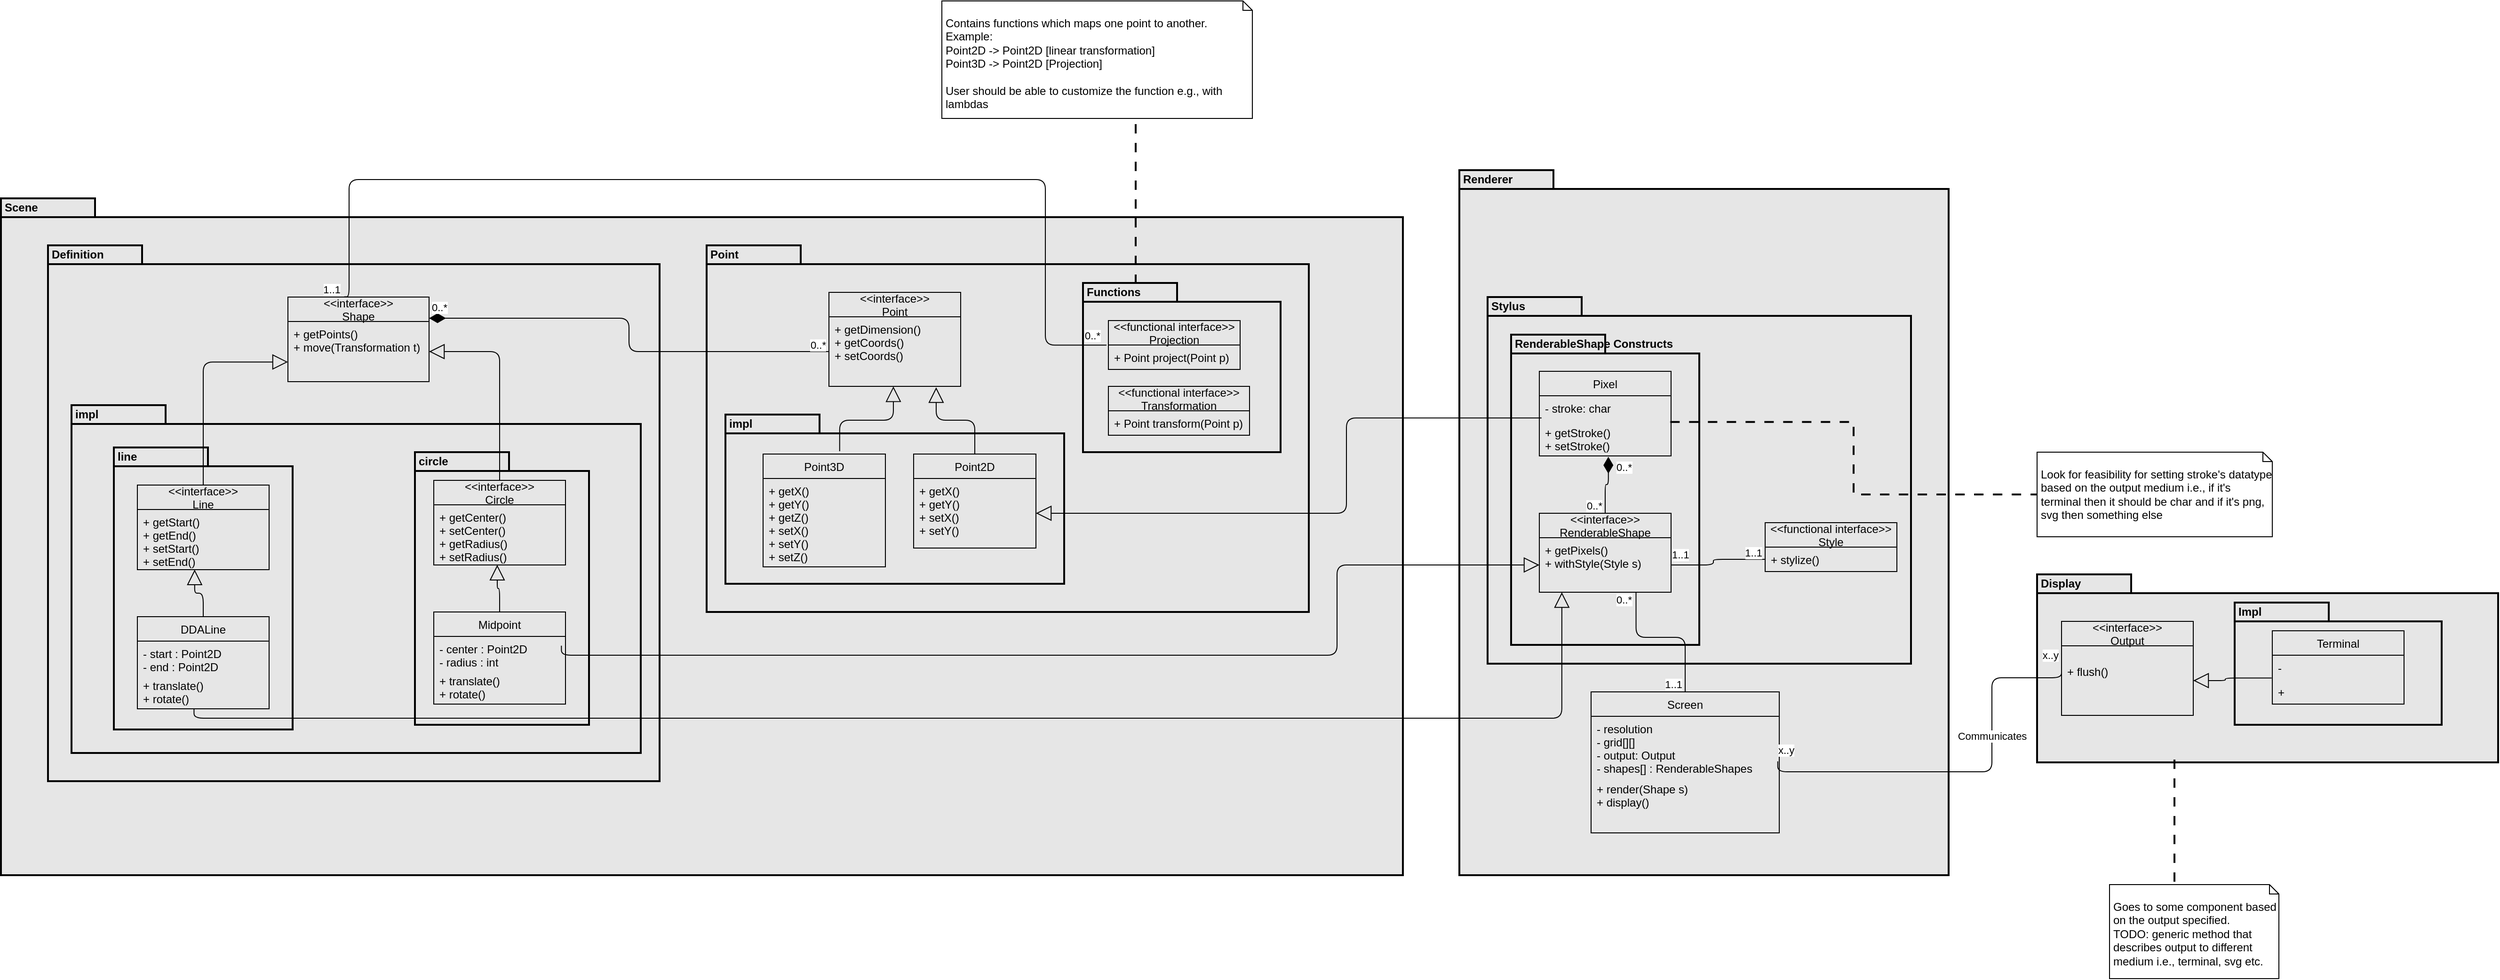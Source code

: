 <mxfile>
    <diagram id="lWv2Lwk4sww-XfeaLw_D" name="Classes for now">
        <mxGraphModel dx="3136" dy="891" grid="1" gridSize="10" guides="1" tooltips="1" connect="1" arrows="1" fold="1" page="1" pageScale="1" pageWidth="827" pageHeight="1169" math="0" shadow="0">
            <root>
                <mxCell id="0"/>
                <mxCell id="1" parent="0"/>
                <mxCell id="12" value="Renderer" style="shape=folder;fontStyle=1;align=left;spacingLeft=2;boundedLbl=1;labelInHeader=1;container=1;collapsible=0;recursiveResize=0;tabWidth=100;tabHeight=20;tabPosition=left;html=1;fontSize=12;fillColor=#E6E6E6;strokeWidth=2;" parent="1" vertex="1">
                    <mxGeometry x="550" y="490" width="520" height="750" as="geometry"/>
                </mxCell>
                <mxCell id="152" value="Stylus" style="shape=folder;fontStyle=1;align=left;spacingLeft=2;boundedLbl=1;labelInHeader=1;container=1;collapsible=0;recursiveResize=0;tabWidth=100;tabHeight=20;tabPosition=left;html=1;fontSize=12;fillColor=#E6E6E6;strokeWidth=2;" parent="12" vertex="1">
                    <mxGeometry x="30" y="135" width="450" height="390" as="geometry"/>
                </mxCell>
                <mxCell id="2" value="Screen" style="swimlane;fontStyle=0;childLayout=stackLayout;horizontal=1;startSize=26;fillColor=none;horizontalStack=0;resizeParent=1;resizeParentMax=0;resizeLast=0;collapsible=0;marginBottom=0;" parent="12" vertex="1">
                    <mxGeometry x="140" y="555" width="200" height="150" as="geometry"/>
                </mxCell>
                <mxCell id="3" value="- resolution&#xa;- grid[][]&#xa;- output: Output&#xa;- shapes[] : RenderableShapes" style="text;strokeColor=none;fillColor=none;align=left;verticalAlign=top;spacingLeft=4;spacingRight=4;overflow=hidden;rotatable=0;points=[[0,0.5],[1,0.5]];portConstraint=eastwest;" parent="2" vertex="1">
                    <mxGeometry y="26" width="200" height="64" as="geometry"/>
                </mxCell>
                <mxCell id="4" value="+ render(Shape s)&#xa;+ display()" style="text;strokeColor=none;fillColor=none;align=left;verticalAlign=top;spacingLeft=4;spacingRight=4;overflow=hidden;rotatable=0;points=[[0,0.5],[1,0.5]];portConstraint=eastwest;" parent="2" vertex="1">
                    <mxGeometry y="90" width="200" height="60" as="geometry"/>
                </mxCell>
                <mxCell id="20" value="&lt;&lt;functional interface&gt;&gt;&#xa;Style" style="swimlane;fontStyle=0;childLayout=stackLayout;horizontal=1;startSize=26;fillColor=none;horizontalStack=0;resizeParent=1;resizeParentMax=0;resizeLast=0;collapsible=0;marginBottom=0;" parent="12" vertex="1">
                    <mxGeometry x="325" y="375" width="140" height="52" as="geometry"/>
                </mxCell>
                <mxCell id="22" value="+ stylize()" style="text;strokeColor=none;fillColor=none;align=left;verticalAlign=top;spacingLeft=4;spacingRight=4;overflow=hidden;rotatable=0;points=[[0,0.5],[1,0.5]];portConstraint=eastwest;" parent="20" vertex="1">
                    <mxGeometry y="26" width="140" height="26" as="geometry"/>
                </mxCell>
                <mxCell id="114" value="RenderableShape Constructs" style="shape=folder;fontStyle=1;align=left;spacingLeft=2;boundedLbl=1;labelInHeader=1;container=1;collapsible=0;recursiveResize=0;tabWidth=100;tabHeight=20;tabPosition=left;html=1;fontSize=12;fillColor=#E6E6E6;strokeWidth=2;" parent="12" vertex="1">
                    <mxGeometry x="55" y="175" width="200" height="330" as="geometry"/>
                </mxCell>
                <mxCell id="26" value="Pixel" style="swimlane;fontStyle=0;childLayout=stackLayout;horizontal=1;startSize=26;fillColor=none;horizontalStack=0;resizeParent=1;resizeParentMax=0;resizeLast=0;collapsible=0;marginBottom=0;" parent="114" vertex="1">
                    <mxGeometry x="30" y="39" width="140" height="90" as="geometry"/>
                </mxCell>
                <mxCell id="27" value="- stroke: char " style="text;strokeColor=none;fillColor=none;align=left;verticalAlign=top;spacingLeft=4;spacingRight=4;overflow=hidden;rotatable=0;points=[[0,0.5],[1,0.5]];portConstraint=eastwest;" parent="26" vertex="1">
                    <mxGeometry y="26" width="140" height="26" as="geometry"/>
                </mxCell>
                <mxCell id="28" value="+ getStroke()&#xa;+ setStroke()" style="text;strokeColor=none;fillColor=none;align=left;verticalAlign=top;spacingLeft=4;spacingRight=4;overflow=hidden;rotatable=0;points=[[0,0.5],[1,0.5]];portConstraint=eastwest;" parent="26" vertex="1">
                    <mxGeometry y="52" width="140" height="38" as="geometry"/>
                </mxCell>
                <mxCell id="101" value="&lt;&lt;interface&gt;&gt;&#xa;RenderableShape" style="swimlane;fontStyle=0;childLayout=stackLayout;horizontal=1;startSize=26;fillColor=none;horizontalStack=0;resizeParent=1;resizeParentMax=0;resizeLast=0;collapsible=0;marginBottom=0;" parent="114" vertex="1">
                    <mxGeometry x="30" y="190" width="140" height="84" as="geometry"/>
                </mxCell>
                <mxCell id="103" value="+ getPixels()&#xa;+ withStyle(Style s)" style="text;strokeColor=none;fillColor=none;align=left;verticalAlign=top;spacingLeft=4;spacingRight=4;overflow=hidden;rotatable=0;points=[[0,0.5],[1,0.5]];portConstraint=eastwest;" parent="101" vertex="1">
                    <mxGeometry y="26" width="140" height="58" as="geometry"/>
                </mxCell>
                <mxCell id="134" value="" style="edgeStyle=orthogonalEdgeStyle;rounded=1;orthogonalLoop=1;jettySize=auto;html=1;exitX=0.524;exitY=1.023;exitDx=0;exitDy=0;entryX=0.5;entryY=0;entryDx=0;entryDy=0;endArrow=0;endFill=0;startSize=15;endSize=15;align=center;fontSize=12;labelBackgroundColor=none;;startArrow=diamondThin;startFill=1;exitPerimeter=0;" parent="114" source="28" target="101" edge="1">
                    <mxGeometry width="80" height="80" relative="1" as="geometry">
                        <mxPoint x="-560" y="230" as="sourcePoint"/>
                        <mxPoint x="-480" y="310" as="targetPoint"/>
                    </mxGeometry>
                </mxCell>
                <mxCell id="135" value="0..*" style="edgeLabel;resizable=0;html=1;align=right;verticalAlign=bottom;" parent="134" connectable="0" vertex="1">
                    <mxGeometry x="1" relative="1" as="geometry">
                        <mxPoint x="-3" y="1" as="offset"/>
                    </mxGeometry>
                </mxCell>
                <mxCell id="136" value="0..*" style="edgeLabel;resizable=0;html=1;align=left;verticalAlign=bottom;" parent="134" connectable="0" vertex="1">
                    <mxGeometry x="-1" relative="1" as="geometry">
                        <mxPoint x="7" y="20" as="offset"/>
                    </mxGeometry>
                </mxCell>
                <mxCell id="143" value="" style="edgeStyle=orthogonalEdgeStyle;rounded=1;orthogonalLoop=1;jettySize=auto;html=1;exitX=1;exitY=0.5;exitDx=0;exitDy=0;entryX=0;entryY=0.5;entryDx=0;entryDy=0;endArrow=0;endFill=0;startSize=15;endSize=15;align=center;fontSize=12;labelBackgroundColor=none;;startArrow=none;startFill=0;" parent="12" source="103" target="22" edge="1">
                    <mxGeometry width="80" height="80" relative="1" as="geometry">
                        <mxPoint x="575" y="315" as="sourcePoint"/>
                        <mxPoint x="655" y="395" as="targetPoint"/>
                    </mxGeometry>
                </mxCell>
                <mxCell id="144" value="1..1" style="edgeLabel;resizable=0;html=1;align=right;verticalAlign=bottom;" parent="143" connectable="0" vertex="1">
                    <mxGeometry x="1" relative="1" as="geometry">
                        <mxPoint x="-3" y="1" as="offset"/>
                    </mxGeometry>
                </mxCell>
                <mxCell id="145" value="1..1" style="edgeLabel;resizable=0;html=1;align=left;verticalAlign=bottom;" parent="143" connectable="0" vertex="1">
                    <mxGeometry x="-1" relative="1" as="geometry">
                        <mxPoint x="-1" y="-3" as="offset"/>
                    </mxGeometry>
                </mxCell>
                <mxCell id="149" value="" style="edgeStyle=orthogonalEdgeStyle;rounded=1;orthogonalLoop=1;jettySize=auto;html=1;exitX=0.734;exitY=1.001;exitDx=0;exitDy=0;entryX=0.5;entryY=0;entryDx=0;entryDy=0;endArrow=0;endFill=0;startSize=15;endSize=15;align=center;fontSize=12;labelBackgroundColor=none;;startArrow=none;startFill=0;exitPerimeter=0;" parent="12" source="103" target="2" edge="1">
                    <mxGeometry width="80" height="80" relative="1" as="geometry">
                        <mxPoint x="505" y="385" as="sourcePoint"/>
                        <mxPoint x="585" y="465" as="targetPoint"/>
                    </mxGeometry>
                </mxCell>
                <mxCell id="150" value="1..1" style="edgeLabel;resizable=0;html=1;align=right;verticalAlign=bottom;" parent="149" connectable="0" vertex="1">
                    <mxGeometry x="1" relative="1" as="geometry">
                        <mxPoint x="-3" y="1" as="offset"/>
                    </mxGeometry>
                </mxCell>
                <mxCell id="151" value="0..*" style="edgeLabel;resizable=0;html=1;align=left;verticalAlign=bottom;" parent="149" connectable="0" vertex="1">
                    <mxGeometry x="-1" relative="1" as="geometry">
                        <mxPoint x="-23" y="16" as="offset"/>
                    </mxGeometry>
                </mxCell>
                <mxCell id="165" value="Display" style="shape=folder;fontStyle=1;align=left;spacingLeft=2;boundedLbl=1;labelInHeader=1;container=1;collapsible=0;recursiveResize=0;tabWidth=100;tabHeight=20;tabPosition=left;html=1;fontSize=12;fillColor=#E6E6E6;strokeWidth=2;" parent="1" vertex="1">
                    <mxGeometry x="1164" y="920" width="490" height="200" as="geometry"/>
                </mxCell>
                <mxCell id="174" value="Impl" style="shape=folder;fontStyle=1;align=left;spacingLeft=2;boundedLbl=1;labelInHeader=1;container=1;collapsible=0;recursiveResize=0;tabWidth=100;tabHeight=20;tabPosition=left;html=1;fontSize=12;fillColor=#E6E6E6;strokeWidth=2;" parent="165" vertex="1">
                    <mxGeometry x="210" y="30" width="220" height="130" as="geometry"/>
                </mxCell>
                <mxCell id="171" value="Terminal" style="swimlane;fontStyle=0;childLayout=stackLayout;horizontal=1;startSize=26;fillColor=none;horizontalStack=0;resizeParent=1;resizeParentMax=0;resizeLast=0;collapsible=0;marginBottom=0;" parent="174" vertex="1">
                    <mxGeometry x="40" y="30" width="140" height="78" as="geometry"/>
                </mxCell>
                <mxCell id="172" value="- " style="text;strokeColor=none;fillColor=none;align=left;verticalAlign=top;spacingLeft=4;spacingRight=4;overflow=hidden;rotatable=0;points=[[0,0.5],[1,0.5]];portConstraint=eastwest;" parent="171" vertex="1">
                    <mxGeometry y="26" width="140" height="26" as="geometry"/>
                </mxCell>
                <mxCell id="173" value="+ " style="text;strokeColor=none;fillColor=none;align=left;verticalAlign=top;spacingLeft=4;spacingRight=4;overflow=hidden;rotatable=0;points=[[0,0.5],[1,0.5]];portConstraint=eastwest;" parent="171" vertex="1">
                    <mxGeometry y="52" width="140" height="26" as="geometry"/>
                </mxCell>
                <mxCell id="17" value="&lt;&lt;interface&gt;&gt;&#xa;Output" style="swimlane;fontStyle=0;childLayout=stackLayout;horizontal=1;startSize=26;fillColor=none;horizontalStack=0;resizeParent=1;resizeParentMax=0;resizeLast=0;collapsible=0;marginBottom=0;" parent="165" vertex="1">
                    <mxGeometry x="26" y="50" width="140" height="100" as="geometry"/>
                </mxCell>
                <mxCell id="19" value="&#xa;+ flush()" style="text;strokeColor=none;fillColor=none;align=left;verticalAlign=top;spacingLeft=4;spacingRight=4;overflow=hidden;rotatable=0;points=[[0,0.5],[1,0.5]];portConstraint=eastwest;" parent="17" vertex="1">
                    <mxGeometry y="26" width="140" height="74" as="geometry"/>
                </mxCell>
                <mxCell id="175" value="" style="endArrow=block;html=1;rounded=1;edgeStyle=orthogonalEdgeStyle;endFill=0;strokeWidth=1;endSize=14;entryX=1;entryY=0.5;entryDx=0;entryDy=0;exitX=-0.005;exitY=0.934;exitDx=0;exitDy=0;exitPerimeter=0;" parent="165" source="172" target="19" edge="1">
                    <mxGeometry width="80" height="80" relative="1" as="geometry">
                        <mxPoint x="50" y="210" as="sourcePoint"/>
                        <mxPoint x="130" y="130" as="targetPoint"/>
                        <Array as="points">
                            <mxPoint x="200" y="110"/>
                            <mxPoint x="200" y="113"/>
                        </Array>
                    </mxGeometry>
                </mxCell>
                <mxCell id="35" value="Scene" style="shape=folder;fontStyle=1;align=left;spacingLeft=2;boundedLbl=1;labelInHeader=1;container=1;collapsible=0;recursiveResize=0;tabWidth=100;tabHeight=20;tabPosition=left;html=1;fontSize=12;fillColor=#E6E6E6;strokeWidth=2;" parent="1" vertex="1">
                    <mxGeometry x="-1000" y="520" width="1490" height="720" as="geometry"/>
                </mxCell>
                <mxCell id="63" value="Definition" style="shape=folder;fontStyle=1;align=left;spacingLeft=2;boundedLbl=1;labelInHeader=1;container=1;collapsible=0;recursiveResize=0;tabWidth=100;tabHeight=20;tabPosition=left;html=1;fontSize=12;fillColor=#E6E6E6;strokeWidth=2;" parent="35" vertex="1">
                    <mxGeometry x="50" y="50" width="650" height="570" as="geometry"/>
                </mxCell>
                <mxCell id="13" value="&lt;&lt;interface&gt;&gt;&#xa;Shape" style="swimlane;fontStyle=0;childLayout=stackLayout;horizontal=1;startSize=26;fillColor=none;horizontalStack=0;resizeParent=1;resizeParentMax=0;resizeLast=0;collapsible=0;marginBottom=0;" parent="63" vertex="1">
                    <mxGeometry x="255" y="55" width="150" height="90" as="geometry"/>
                </mxCell>
                <mxCell id="15" value="+ getPoints()&#xa;+ move(Transformation t)" style="text;strokeColor=none;fillColor=none;align=left;verticalAlign=top;spacingLeft=4;spacingRight=4;overflow=hidden;rotatable=0;points=[[0,0.5],[1,0.5]];portConstraint=eastwest;" parent="13" vertex="1">
                    <mxGeometry y="26" width="150" height="64" as="geometry"/>
                </mxCell>
                <mxCell id="70" value="impl" style="shape=folder;fontStyle=1;align=left;spacingLeft=2;boundedLbl=1;labelInHeader=1;container=1;collapsible=0;recursiveResize=0;tabWidth=100;tabHeight=20;tabPosition=left;html=1;fontSize=12;fillColor=#E6E6E6;strokeWidth=2;" parent="63" vertex="1">
                    <mxGeometry x="25" y="170" width="605" height="370" as="geometry"/>
                </mxCell>
                <mxCell id="86" value="line" style="shape=folder;fontStyle=1;align=left;spacingLeft=2;boundedLbl=1;labelInHeader=1;container=1;collapsible=0;recursiveResize=0;tabWidth=100;tabHeight=20;tabPosition=left;html=1;fontSize=12;fillColor=#E6E6E6;strokeWidth=2;" parent="70" vertex="1">
                    <mxGeometry x="45" y="45" width="190" height="300" as="geometry"/>
                </mxCell>
                <mxCell id="82" value="DDALine" style="swimlane;fontStyle=0;childLayout=stackLayout;horizontal=1;startSize=26;fillColor=none;horizontalStack=0;resizeParent=1;resizeParentMax=0;resizeLast=0;collapsible=0;marginBottom=0;" parent="86" vertex="1">
                    <mxGeometry x="25" y="180" width="140" height="98" as="geometry"/>
                </mxCell>
                <mxCell id="83" value="- start : Point2D&#xa;- end : Point2D" style="text;strokeColor=none;fillColor=none;align=left;verticalAlign=top;spacingLeft=4;spacingRight=4;overflow=hidden;rotatable=0;points=[[0,0.5],[1,0.5]];portConstraint=eastwest;" parent="82" vertex="1">
                    <mxGeometry y="26" width="140" height="34" as="geometry"/>
                </mxCell>
                <mxCell id="84" value="+ translate()&#xa;+ rotate()" style="text;strokeColor=none;fillColor=none;align=left;verticalAlign=top;spacingLeft=4;spacingRight=4;overflow=hidden;rotatable=0;points=[[0,0.5],[1,0.5]];portConstraint=eastwest;" parent="82" vertex="1">
                    <mxGeometry y="60" width="140" height="38" as="geometry"/>
                </mxCell>
                <mxCell id="74" value="&lt;&lt;interface&gt;&gt;&#xa;Line" style="swimlane;fontStyle=0;childLayout=stackLayout;horizontal=1;startSize=26;fillColor=none;horizontalStack=0;resizeParent=1;resizeParentMax=0;resizeLast=0;collapsible=0;marginBottom=0;" parent="86" vertex="1">
                    <mxGeometry x="25" y="40" width="140" height="90" as="geometry"/>
                </mxCell>
                <mxCell id="76" value="+ getStart()&#xa;+ getEnd()&#xa;+ setStart()&#xa;+ setEnd()" style="text;strokeColor=none;fillColor=none;align=left;verticalAlign=top;spacingLeft=4;spacingRight=4;overflow=hidden;rotatable=0;points=[[0,0.5],[1,0.5]];portConstraint=eastwest;" parent="74" vertex="1">
                    <mxGeometry y="26" width="140" height="64" as="geometry"/>
                </mxCell>
                <mxCell id="131" value="" style="endArrow=block;html=1;rounded=1;edgeStyle=orthogonalEdgeStyle;endFill=0;strokeWidth=1;endSize=14;entryX=0.435;entryY=0.999;entryDx=0;entryDy=0;entryPerimeter=0;exitX=0.5;exitY=0;exitDx=0;exitDy=0;" parent="86" source="82" target="76" edge="1">
                    <mxGeometry width="80" height="80" relative="1" as="geometry">
                        <mxPoint x="450" y="260" as="sourcePoint"/>
                        <mxPoint x="530" y="180" as="targetPoint"/>
                    </mxGeometry>
                </mxCell>
                <mxCell id="87" value="circle" style="shape=folder;fontStyle=1;align=left;spacingLeft=2;boundedLbl=1;labelInHeader=1;container=1;collapsible=0;recursiveResize=0;tabWidth=100;tabHeight=20;tabPosition=left;html=1;fontSize=12;fillColor=#E6E6E6;strokeWidth=2;" parent="70" vertex="1">
                    <mxGeometry x="365" y="50" width="185" height="290" as="geometry"/>
                </mxCell>
                <mxCell id="88" value="Midpoint" style="swimlane;fontStyle=0;childLayout=stackLayout;horizontal=1;startSize=26;fillColor=none;horizontalStack=0;resizeParent=1;resizeParentMax=0;resizeLast=0;collapsible=0;marginBottom=0;" parent="87" vertex="1">
                    <mxGeometry x="20" y="170" width="140" height="98" as="geometry"/>
                </mxCell>
                <mxCell id="89" value="- center : Point2D&#xa;- radius : int" style="text;strokeColor=none;fillColor=none;align=left;verticalAlign=top;spacingLeft=4;spacingRight=4;overflow=hidden;rotatable=0;points=[[0,0.5],[1,0.5]];portConstraint=eastwest;" parent="88" vertex="1">
                    <mxGeometry y="26" width="140" height="34" as="geometry"/>
                </mxCell>
                <mxCell id="90" value="+ translate()&#xa;+ rotate()" style="text;strokeColor=none;fillColor=none;align=left;verticalAlign=top;spacingLeft=4;spacingRight=4;overflow=hidden;rotatable=0;points=[[0,0.5],[1,0.5]];portConstraint=eastwest;" parent="88" vertex="1">
                    <mxGeometry y="60" width="140" height="38" as="geometry"/>
                </mxCell>
                <mxCell id="78" value="&lt;&lt;interface&gt;&gt;&#xa;Circle" style="swimlane;fontStyle=0;childLayout=stackLayout;horizontal=1;startSize=26;fillColor=none;horizontalStack=0;resizeParent=1;resizeParentMax=0;resizeLast=0;collapsible=0;marginBottom=0;" parent="87" vertex="1">
                    <mxGeometry x="20" y="30" width="140" height="90" as="geometry"/>
                </mxCell>
                <mxCell id="80" value="+ getCenter()&#xa;+ setCenter()&#xa;+ getRadius()&#xa;+ setRadius()" style="text;strokeColor=none;fillColor=none;align=left;verticalAlign=top;spacingLeft=4;spacingRight=4;overflow=hidden;rotatable=0;points=[[0,0.5],[1,0.5]];portConstraint=eastwest;" parent="78" vertex="1">
                    <mxGeometry y="26" width="140" height="64" as="geometry"/>
                </mxCell>
                <mxCell id="133" value="" style="endArrow=block;html=1;rounded=1;edgeStyle=orthogonalEdgeStyle;endFill=0;strokeWidth=1;endSize=14;exitX=0.5;exitY=0;exitDx=0;exitDy=0;entryX=0.482;entryY=0.999;entryDx=0;entryDy=0;entryPerimeter=0;" parent="87" source="88" target="80" edge="1">
                    <mxGeometry width="80" height="80" relative="1" as="geometry">
                        <mxPoint x="20" y="230" as="sourcePoint"/>
                        <mxPoint x="90" y="110" as="targetPoint"/>
                    </mxGeometry>
                </mxCell>
                <mxCell id="106" value="" style="endArrow=block;html=1;rounded=1;edgeStyle=orthogonalEdgeStyle;endFill=0;strokeWidth=1;endSize=14;entryX=0;entryY=0.673;entryDx=0;entryDy=0;entryPerimeter=0;exitX=0.5;exitY=0;exitDx=0;exitDy=0;" parent="63" source="74" target="15" edge="1">
                    <mxGeometry width="80" height="80" relative="1" as="geometry">
                        <mxPoint x="480" y="370" as="sourcePoint"/>
                        <mxPoint x="560" y="290" as="targetPoint"/>
                    </mxGeometry>
                </mxCell>
                <mxCell id="128" value="" style="endArrow=block;html=1;rounded=1;edgeStyle=orthogonalEdgeStyle;endFill=0;strokeWidth=1;endSize=14;entryX=1;entryY=0.5;entryDx=0;entryDy=0;exitX=0.5;exitY=0;exitDx=0;exitDy=0;" parent="63" source="78" target="15" edge="1">
                    <mxGeometry width="80" height="80" relative="1" as="geometry">
                        <mxPoint x="430" y="370" as="sourcePoint"/>
                        <mxPoint x="510" y="290" as="targetPoint"/>
                        <Array as="points">
                            <mxPoint x="480" y="113"/>
                        </Array>
                    </mxGeometry>
                </mxCell>
                <mxCell id="60" value="Point" style="shape=folder;fontStyle=1;align=left;spacingLeft=2;boundedLbl=1;labelInHeader=1;container=1;collapsible=0;recursiveResize=0;tabWidth=100;tabHeight=20;tabPosition=left;html=1;fontSize=12;fillColor=#E6E6E6;strokeWidth=2;" parent="35" vertex="1">
                    <mxGeometry x="750" y="50" width="640" height="390" as="geometry"/>
                </mxCell>
                <mxCell id="61" value="impl" style="shape=folder;fontStyle=1;align=left;spacingLeft=2;boundedLbl=1;labelInHeader=1;container=1;collapsible=0;recursiveResize=0;tabWidth=100;tabHeight=20;tabPosition=left;html=1;fontSize=12;fillColor=#E6E6E6;strokeWidth=2;" parent="60" vertex="1">
                    <mxGeometry x="20" y="180" width="360" height="180" as="geometry"/>
                </mxCell>
                <mxCell id="56" value="Point2D" style="swimlane;fontStyle=0;childLayout=stackLayout;horizontal=1;startSize=26;fillColor=none;horizontalStack=0;resizeParent=1;resizeParentMax=0;resizeLast=0;collapsible=0;marginBottom=0;" parent="61" vertex="1">
                    <mxGeometry x="200" y="42" width="130" height="100" as="geometry"/>
                </mxCell>
                <mxCell id="57" value="+ getX()&#xa;+ getY()&#xa;+ setX()&#xa;+ setY()" style="text;strokeColor=none;fillColor=none;align=left;verticalAlign=top;spacingLeft=4;spacingRight=4;overflow=hidden;rotatable=0;points=[[0,0.5],[1,0.5]];portConstraint=eastwest;" parent="56" vertex="1">
                    <mxGeometry y="26" width="130" height="74" as="geometry"/>
                </mxCell>
                <mxCell id="98" value="Point3D" style="swimlane;fontStyle=0;childLayout=stackLayout;horizontal=1;startSize=26;fillColor=none;horizontalStack=0;resizeParent=1;resizeParentMax=0;resizeLast=0;collapsible=0;marginBottom=0;" parent="61" vertex="1">
                    <mxGeometry x="40" y="42" width="130" height="120" as="geometry"/>
                </mxCell>
                <mxCell id="176" value="" style="edgeStyle=elbowEdgeStyle;dashed=1;dashPattern=5 5;strokeWidth=2;arcSize=0;startArrow=none;endArrow=none;startSize=0;endSize=0;html=1;endFill=0;align=left;resizeWidth=0;rounded=0;entryX=0.5;entryY=1;entryDx=0;entryDy=0;entryPerimeter=0;exitX=0.5;exitY=0;exitDx=0;exitDy=0;" parent="98" source="125" edge="1">
                    <mxGeometry height="300" relative="1" as="geometry">
                        <mxPoint x="-20" y="53" as="sourcePoint"/>
                        <mxPoint x="355" y="-372.0" as="targetPoint"/>
                    </mxGeometry>
                </mxCell>
                <mxCell id="99" value="+ getX()&#xa;+ getY()&#xa;+ getZ()&#xa;+ setX()&#xa;+ setY()&#xa;+ setZ()" style="text;strokeColor=none;fillColor=none;align=left;verticalAlign=top;spacingLeft=4;spacingRight=4;overflow=hidden;rotatable=0;points=[[0,0.5],[1,0.5]];portConstraint=eastwest;" parent="98" vertex="1">
                    <mxGeometry y="26" width="130" height="94" as="geometry"/>
                </mxCell>
                <mxCell id="23" value="&lt;&lt;interface&gt;&gt;&#xa;Point" style="swimlane;fontStyle=0;childLayout=stackLayout;horizontal=1;startSize=26;fillColor=none;horizontalStack=0;resizeParent=1;resizeParentMax=0;resizeLast=0;collapsible=0;marginBottom=0;" parent="60" vertex="1">
                    <mxGeometry x="130" y="50" width="140" height="100" as="geometry"/>
                </mxCell>
                <mxCell id="25" value="+ getDimension()&#xa;+ getCoords()&#xa;+ setCoords()" style="text;strokeColor=none;fillColor=none;align=left;verticalAlign=top;spacingLeft=4;spacingRight=4;overflow=hidden;rotatable=0;points=[[0,0.5],[1,0.5]];portConstraint=eastwest;" parent="23" vertex="1">
                    <mxGeometry y="26" width="140" height="74" as="geometry"/>
                </mxCell>
                <mxCell id="59" value="" style="endArrow=block;html=1;rounded=1;edgeStyle=orthogonalEdgeStyle;endFill=0;strokeWidth=1;endSize=14;entryX=0.814;entryY=1.014;entryDx=0;entryDy=0;entryPerimeter=0;exitX=0.5;exitY=0;exitDx=0;exitDy=0;" parent="60" source="56" target="25" edge="1">
                    <mxGeometry width="80" height="80" relative="1" as="geometry">
                        <mxPoint x="50" y="384" as="sourcePoint"/>
                        <mxPoint x="130" y="304" as="targetPoint"/>
                    </mxGeometry>
                </mxCell>
                <mxCell id="100" value="" style="endArrow=block;html=1;rounded=1;edgeStyle=orthogonalEdgeStyle;endFill=0;strokeWidth=1;endSize=14;exitX=0.626;exitY=-0.025;exitDx=0;exitDy=0;exitPerimeter=0;entryX=0.489;entryY=1.001;entryDx=0;entryDy=0;entryPerimeter=0;" parent="60" source="98" target="25" edge="1">
                    <mxGeometry width="80" height="80" relative="1" as="geometry">
                        <mxPoint x="-30" y="426" as="sourcePoint"/>
                        <mxPoint x="186" y="174" as="targetPoint"/>
                    </mxGeometry>
                </mxCell>
                <mxCell id="108" value="Functions" style="shape=folder;fontStyle=1;align=left;spacingLeft=2;boundedLbl=1;labelInHeader=1;container=1;collapsible=0;recursiveResize=0;tabWidth=100;tabHeight=20;tabPosition=left;html=1;fontSize=12;fillColor=#E6E6E6;strokeWidth=2;" parent="60" vertex="1">
                    <mxGeometry x="400" y="40" width="210" height="180" as="geometry"/>
                </mxCell>
                <mxCell id="122" value="&lt;&lt;functional interface&gt;&gt;&#xa;Transformation" style="swimlane;fontStyle=0;childLayout=stackLayout;horizontal=1;startSize=26;fillColor=none;horizontalStack=0;resizeParent=1;resizeParentMax=0;resizeLast=0;collapsible=0;marginBottom=0;" parent="108" vertex="1">
                    <mxGeometry x="27" y="110" width="150" height="52" as="geometry"/>
                </mxCell>
                <mxCell id="124" value="+ Point transform(Point p)" style="text;strokeColor=none;fillColor=none;align=left;verticalAlign=top;spacingLeft=4;spacingRight=4;overflow=hidden;rotatable=0;points=[[0,0.5],[1,0.5]];portConstraint=eastwest;" parent="122" vertex="1">
                    <mxGeometry y="26" width="150" height="26" as="geometry"/>
                </mxCell>
                <mxCell id="125" value="&lt;&lt;functional interface&gt;&gt;&#xa;Projection" style="swimlane;fontStyle=0;childLayout=stackLayout;horizontal=1;startSize=26;fillColor=none;horizontalStack=0;resizeParent=1;resizeParentMax=0;resizeLast=0;collapsible=0;marginBottom=0;" parent="108" vertex="1">
                    <mxGeometry x="27" y="40" width="140" height="52" as="geometry"/>
                </mxCell>
                <mxCell id="126" value="+ Point project(Point p)" style="text;strokeColor=none;fillColor=none;align=left;verticalAlign=top;spacingLeft=4;spacingRight=4;overflow=hidden;rotatable=0;points=[[0,0.5],[1,0.5]];portConstraint=eastwest;" parent="125" vertex="1">
                    <mxGeometry y="26" width="140" height="26" as="geometry"/>
                </mxCell>
                <mxCell id="51" value="" style="edgeStyle=orthogonalEdgeStyle;rounded=1;orthogonalLoop=1;jettySize=auto;html=1;entryX=0;entryY=0.5;entryDx=0;entryDy=0;endArrow=0;endFill=0;startSize=15;endSize=15;align=center;fontSize=12;labelBackgroundColor=none;;startArrow=diamondThin;startFill=1;exitX=1;exitY=0.25;exitDx=0;exitDy=0;" parent="35" source="13" target="25" edge="1">
                    <mxGeometry width="80" height="80" relative="1" as="geometry">
                        <mxPoint x="530" y="121" as="sourcePoint"/>
                        <mxPoint x="910" y="438" as="targetPoint"/>
                    </mxGeometry>
                </mxCell>
                <mxCell id="52" value="0..*" style="edgeLabel;resizable=0;html=1;align=right;verticalAlign=bottom;" parent="51" connectable="0" vertex="1">
                    <mxGeometry x="1" relative="1" as="geometry">
                        <mxPoint x="-3" y="1" as="offset"/>
                    </mxGeometry>
                </mxCell>
                <mxCell id="53" value="0..*" style="edgeLabel;resizable=0;html=1;align=left;verticalAlign=bottom;" parent="51" connectable="0" vertex="1">
                    <mxGeometry x="-1" relative="1" as="geometry">
                        <mxPoint x="1" y="-3" as="offset"/>
                    </mxGeometry>
                </mxCell>
                <mxCell id="109" value="" style="edgeStyle=orthogonalEdgeStyle;rounded=1;orthogonalLoop=1;jettySize=auto;html=1;entryX=0.399;entryY=-0.003;entryDx=0;entryDy=0;endArrow=0;endFill=0;startSize=15;endSize=15;align=center;fontSize=12;labelBackgroundColor=none;;startArrow=none;startFill=0;exitX=-0.014;exitY=0.005;exitDx=0;exitDy=0;exitPerimeter=0;entryPerimeter=0;" parent="35" source="126" target="13" edge="1">
                    <mxGeometry width="80" height="80" relative="1" as="geometry">
                        <mxPoint x="1247.0" y="110.0" as="sourcePoint"/>
                        <mxPoint x="370" y="85.0" as="targetPoint"/>
                        <Array as="points">
                            <mxPoint x="1110" y="156"/>
                            <mxPoint x="1110" y="-20"/>
                            <mxPoint x="370" y="-20"/>
                            <mxPoint x="370" y="105"/>
                        </Array>
                    </mxGeometry>
                </mxCell>
                <mxCell id="110" value="1..1" style="edgeLabel;resizable=0;html=1;align=right;verticalAlign=bottom;" parent="109" connectable="0" vertex="1">
                    <mxGeometry x="1" relative="1" as="geometry">
                        <mxPoint x="-3" y="1" as="offset"/>
                    </mxGeometry>
                </mxCell>
                <mxCell id="111" value="0..*" style="edgeLabel;resizable=0;html=1;align=left;verticalAlign=bottom;" parent="109" connectable="0" vertex="1">
                    <mxGeometry x="-1" relative="1" as="geometry">
                        <mxPoint x="-25" y="-2" as="offset"/>
                    </mxGeometry>
                </mxCell>
                <mxCell id="92" value="" style="endArrow=block;html=1;rounded=1;edgeStyle=orthogonalEdgeStyle;endFill=0;strokeWidth=1;endSize=14;entryX=1;entryY=0.5;entryDx=0;entryDy=0;exitX=0.017;exitY=0.907;exitDx=0;exitDy=0;exitPerimeter=0;" parent="1" source="27" target="57" edge="1">
                    <mxGeometry width="80" height="80" relative="1" as="geometry">
                        <mxPoint x="330" y="1120" as="sourcePoint"/>
                        <mxPoint x="410" y="1040" as="targetPoint"/>
                        <Array as="points">
                            <mxPoint x="430" y="754"/>
                            <mxPoint x="430" y="855"/>
                        </Array>
                    </mxGeometry>
                </mxCell>
                <mxCell id="113" value="Contains functions which maps one point to another.&lt;div&gt;Example:&lt;/div&gt;&lt;div&gt;Point2D -&amp;gt; Point2D [linear transformation]&lt;/div&gt;&lt;div&gt;Point3D -&amp;gt; Point2D [Projection]&lt;/div&gt;&lt;div&gt;&lt;br&gt;&lt;/div&gt;&lt;div&gt;User should be able to customize the function e.g., with lambdas&lt;/div&gt;" style="shape=note2;boundedLbl=1;whiteSpace=wrap;html=1;size=10;spacingLeft=2;verticalAlign=top;align=left;fillColor=#FFFFFF;connectable=1" parent="1" vertex="1">
                    <mxGeometry y="310" width="330" height="125" as="geometry"/>
                </mxCell>
                <mxCell id="141" value="" style="endArrow=block;html=1;rounded=1;edgeStyle=orthogonalEdgeStyle;endFill=0;strokeWidth=1;endSize=14;exitX=0.43;exitY=0.998;exitDx=0;exitDy=0;exitPerimeter=0;entryX=0.171;entryY=1.001;entryDx=0;entryDy=0;entryPerimeter=0;" parent="1" source="84" target="103" edge="1">
                    <mxGeometry width="80" height="80" relative="1" as="geometry">
                        <mxPoint x="50" y="1070" as="sourcePoint"/>
                        <mxPoint x="130" y="990" as="targetPoint"/>
                    </mxGeometry>
                </mxCell>
                <mxCell id="142" value="" style="endArrow=block;html=1;rounded=1;edgeStyle=orthogonalEdgeStyle;endFill=0;strokeWidth=1;endSize=14;exitX=0.969;exitY=0.289;exitDx=0;exitDy=0;exitPerimeter=0;entryX=0;entryY=0.5;entryDx=0;entryDy=0;" parent="1" source="89" target="103" edge="1">
                    <mxGeometry width="80" height="80" relative="1" as="geometry">
                        <mxPoint x="50" y="1070" as="sourcePoint"/>
                        <mxPoint x="130" y="990" as="targetPoint"/>
                        <Array as="points">
                            <mxPoint x="420" y="1006"/>
                            <mxPoint x="420" y="910"/>
                        </Array>
                    </mxGeometry>
                </mxCell>
                <mxCell id="146" value="Look for feasibility for setting stroke&#39;s datatype based on the output medium i.e., if it&#39;s terminal then it should be char and if it&#39;s png, svg then something else" style="shape=note2;boundedLbl=1;whiteSpace=wrap;html=1;size=10;spacingLeft=2;verticalAlign=top;align=left;fillColor=#FFFFFF;connectable=1" parent="1" vertex="1">
                    <mxGeometry x="1164" y="790" width="250" height="90" as="geometry"/>
                </mxCell>
                <mxCell id="147" value="" style="edgeStyle=elbowEdgeStyle;dashed=1;dashPattern=5 5;strokeWidth=2;arcSize=0;startArrow=none;endArrow=none;startSize=0;endSize=0;html=1;endFill=0;align=center;resizeHeight=0;rounded=0;exitX=0.994;exitY=0.05;exitDx=0;exitDy=0;exitPerimeter=0;" parent="1" source="28" target="146" edge="1">
                    <mxGeometry width="300" relative="1" as="geometry">
                        <mxPoint x="980" y="780" as="sourcePoint"/>
                        <mxPoint x="1280" y="780" as="targetPoint"/>
                    </mxGeometry>
                </mxCell>
                <mxCell id="153" value="Goes to some component based on the output specified.&lt;div&gt;TODO: generic method that describes output to different medium i.e., terminal, svg etc.&lt;/div&gt;" style="shape=note2;boundedLbl=1;whiteSpace=wrap;html=1;size=10;spacingLeft=2;verticalAlign=top;align=left;fillColor=#FFFFFF;connectable=1" parent="1" vertex="1">
                    <mxGeometry x="1241" y="1250" width="180" height="100" as="geometry"/>
                </mxCell>
                <mxCell id="167" value="" style="edgeStyle=orthogonalEdgeStyle;rounded=1;orthogonalLoop=1;jettySize=auto;html=1;exitX=0.992;exitY=0.749;exitDx=0;exitDy=0;entryX=0;entryY=0.5;entryDx=0;entryDy=0;endArrow=0;endFill=0;startSize=15;endSize=15;align=center;fontSize=12;labelBackgroundColor=none;;startArrow=none;startFill=0;exitPerimeter=0;" parent="1" source="3" target="17" edge="1">
                    <mxGeometry width="80" height="80" relative="1" as="geometry">
                        <mxPoint x="840.12" y="1227.576" as="sourcePoint"/>
                        <mxPoint x="1216" y="1045.712" as="targetPoint"/>
                        <Array as="points">
                            <mxPoint x="888" y="1130"/>
                            <mxPoint x="1116" y="1130"/>
                            <mxPoint x="1116" y="1030"/>
                            <mxPoint x="1190" y="1030"/>
                        </Array>
                    </mxGeometry>
                </mxCell>
                <mxCell id="168" value="x..y" style="edgeLabel;resizable=0;html=1;align=right;verticalAlign=bottom;" parent="167" connectable="0" vertex="1">
                    <mxGeometry x="1" relative="1" as="geometry">
                        <mxPoint x="-3" y="-6" as="offset"/>
                    </mxGeometry>
                </mxCell>
                <mxCell id="169" value="x..y" style="edgeLabel;resizable=0;html=1;align=left;verticalAlign=bottom;" parent="167" connectable="0" vertex="1">
                    <mxGeometry x="-1" relative="1" as="geometry">
                        <mxPoint x="-1" y="-3" as="offset"/>
                    </mxGeometry>
                </mxCell>
                <mxCell id="170" value="Communicates" style="edgeLabel;html=1;align=center;verticalAlign=middle;resizable=0;points=[];" parent="167" connectable="0" vertex="1">
                    <mxGeometry x="0.308" relative="1" as="geometry">
                        <mxPoint as="offset"/>
                    </mxGeometry>
                </mxCell>
                <mxCell id="177" value="" style="edgeStyle=elbowEdgeStyle;dashed=1;dashPattern=5 5;strokeWidth=2;arcSize=0;startArrow=none;endArrow=none;startSize=0;endSize=0;html=1;endFill=0;align=left;resizeWidth=0;rounded=0;entryX=0.296;entryY=0.978;entryDx=0;entryDy=0;entryPerimeter=0;" parent="1" target="165" edge="1">
                    <mxGeometry height="300" relative="1" as="geometry">
                        <mxPoint x="1309" y="1246" as="sourcePoint"/>
                        <mxPoint x="950" y="840" as="targetPoint"/>
                        <Array as="points">
                            <mxPoint x="1310" y="1180"/>
                        </Array>
                    </mxGeometry>
                </mxCell>
            </root>
        </mxGraphModel>
    </diagram>
    <diagram name="Screen Incorporated Class" id="8K947AQ3M5iwN5orjFiF">
        <mxGraphModel dx="3963" dy="891" grid="1" gridSize="10" guides="1" tooltips="1" connect="1" arrows="1" fold="1" page="1" pageScale="1" pageWidth="827" pageHeight="1169" math="0" shadow="0">
            <root>
                <mxCell id="dt8l1YTBVkusL7wTXM3p-0"/>
                <mxCell id="dt8l1YTBVkusL7wTXM3p-1" parent="dt8l1YTBVkusL7wTXM3p-0"/>
                <mxCell id="dt8l1YTBVkusL7wTXM3p-2" value="Renderer" style="shape=folder;fontStyle=1;align=left;spacingLeft=2;boundedLbl=1;labelInHeader=1;container=1;collapsible=0;recursiveResize=0;tabWidth=100;tabHeight=20;tabPosition=left;html=1;fontSize=12;fillColor=#E6E6E6;strokeWidth=2;" parent="dt8l1YTBVkusL7wTXM3p-1" vertex="1">
                    <mxGeometry x="-1900" y="520" width="820" height="495" as="geometry"/>
                </mxCell>
                <mxCell id="gxxeMaim2MAgMXDImOG_-0" value="&lt;&lt;interface&gt;&gt;&#xa;Screen" style="swimlane;fontStyle=0;childLayout=stackLayout;horizontal=1;startSize=26;fillColor=none;horizontalStack=0;resizeParent=1;resizeParentMax=0;resizeLast=0;collapsible=0;marginBottom=0;" parent="dt8l1YTBVkusL7wTXM3p-2" vertex="1">
                    <mxGeometry x="90" y="40" width="140" height="120" as="geometry"/>
                </mxCell>
                <mxCell id="gxxeMaim2MAgMXDImOG_-1" value="+ getHeight()&#xa;+ getWidth()&#xa;+ getOutput()&#xa;+ render()&#xa;+ flush()&#xa;+ getShapes()" style="text;strokeColor=none;fillColor=none;align=left;verticalAlign=top;spacingLeft=4;spacingRight=4;overflow=hidden;rotatable=0;points=[[0,0.5],[1,0.5]];portConstraint=eastwest;" parent="gxxeMaim2MAgMXDImOG_-0" vertex="1">
                    <mxGeometry y="26" width="140" height="94" as="geometry"/>
                </mxCell>
                <mxCell id="gxxeMaim2MAgMXDImOG_-3" value="Impl" style="shape=folder;fontStyle=1;align=left;spacingLeft=2;boundedLbl=1;labelInHeader=1;container=1;collapsible=0;recursiveResize=0;tabWidth=100;tabHeight=20;tabPosition=left;html=1;fontSize=12;fillColor=#E6E6E6;strokeWidth=2;" parent="dt8l1YTBVkusL7wTXM3p-2" vertex="1">
                    <mxGeometry x="20" y="200" width="760" height="260" as="geometry"/>
                </mxCell>
                <mxCell id="gxxeMaim2MAgMXDImOG_-27" value="Terminal" style="shape=folder;fontStyle=1;align=left;spacingLeft=2;boundedLbl=1;labelInHeader=1;container=1;collapsible=0;recursiveResize=0;tabWidth=100;tabHeight=20;tabPosition=left;html=1;fontSize=12;fillColor=#E6E6E6;strokeWidth=2;" parent="gxxeMaim2MAgMXDImOG_-3" vertex="1">
                    <mxGeometry x="20" y="40" width="720" height="170" as="geometry"/>
                </mxCell>
                <mxCell id="gxxeMaim2MAgMXDImOG_-4" value="TerminalScreen" style="swimlane;fontStyle=0;childLayout=stackLayout;horizontal=1;startSize=26;fillColor=none;horizontalStack=0;resizeParent=1;resizeParentMax=0;resizeLast=0;collapsible=0;marginBottom=0;" parent="gxxeMaim2MAgMXDImOG_-27" vertex="1">
                    <mxGeometry x="10" y="52" width="240" height="90" as="geometry"/>
                </mxCell>
                <mxCell id="gxxeMaim2MAgMXDImOG_-5" value="- resolution&#xa;- grid[][]&#xa;- shapes" style="text;strokeColor=none;fillColor=none;align=left;verticalAlign=top;spacingLeft=4;spacingRight=4;overflow=hidden;rotatable=0;points=[[0,0.5],[1,0.5]];portConstraint=eastwest;" parent="gxxeMaim2MAgMXDImOG_-4" vertex="1">
                    <mxGeometry y="26" width="240" height="64" as="geometry"/>
                </mxCell>
                <mxCell id="gxxeMaim2MAgMXDImOG_-24" value="&lt;&lt;functional interface&gt;&gt;&#xa;TerminalStyle" style="swimlane;fontStyle=0;childLayout=stackLayout;horizontal=1;startSize=26;fillColor=none;horizontalStack=0;resizeParent=1;resizeParentMax=0;resizeLast=0;collapsible=0;marginBottom=0;" parent="gxxeMaim2MAgMXDImOG_-27" vertex="1">
                    <mxGeometry x="270" y="39" width="180" height="52" as="geometry"/>
                </mxCell>
                <mxCell id="gxxeMaim2MAgMXDImOG_-26" value="+ char getStyle(Point2D point)" style="text;strokeColor=none;fillColor=none;align=left;verticalAlign=top;spacingLeft=4;spacingRight=4;overflow=hidden;rotatable=0;points=[[0,0.5],[1,0.5]];portConstraint=eastwest;" parent="gxxeMaim2MAgMXDImOG_-24" vertex="1">
                    <mxGeometry y="26" width="180" height="26" as="geometry"/>
                </mxCell>
                <mxCell id="gxxeMaim2MAgMXDImOG_-21" value="TerminalRenderableShape" style="swimlane;fontStyle=0;childLayout=stackLayout;horizontal=1;startSize=26;fillColor=none;horizontalStack=0;resizeParent=1;resizeParentMax=0;resizeLast=0;collapsible=0;marginBottom=0;" parent="gxxeMaim2MAgMXDImOG_-27" vertex="1">
                    <mxGeometry x="530" y="72" width="150" height="70" as="geometry"/>
                </mxCell>
                <mxCell id="gxxeMaim2MAgMXDImOG_-22" value="- shape&#xa;- style" style="text;strokeColor=none;fillColor=none;align=left;verticalAlign=top;spacingLeft=4;spacingRight=4;overflow=hidden;rotatable=0;points=[[0,0.5],[1,0.5]];portConstraint=eastwest;" parent="gxxeMaim2MAgMXDImOG_-21" vertex="1">
                    <mxGeometry y="26" width="150" height="44" as="geometry"/>
                </mxCell>
                <mxCell id="gxxeMaim2MAgMXDImOG_-33" value="" style="edgeStyle=orthogonalEdgeStyle;rounded=1;orthogonalLoop=1;jettySize=auto;html=1;exitX=1;exitY=0.5;exitDx=0;exitDy=0;entryX=0;entryY=0.25;entryDx=0;entryDy=0;endArrow=0;endFill=0;startSize=15;endSize=15;align=center;fontSize=12;labelBackgroundColor=none;;startArrow=none;startFill=0;" parent="gxxeMaim2MAgMXDImOG_-27" source="gxxeMaim2MAgMXDImOG_-26" target="gxxeMaim2MAgMXDImOG_-21" edge="1">
                    <mxGeometry width="80" height="80" relative="1" as="geometry">
                        <mxPoint x="550" y="185" as="sourcePoint"/>
                        <mxPoint x="630" y="265" as="targetPoint"/>
                    </mxGeometry>
                </mxCell>
                <mxCell id="gxxeMaim2MAgMXDImOG_-34" value="1" style="edgeLabel;resizable=0;html=1;align=right;verticalAlign=bottom;" parent="gxxeMaim2MAgMXDImOG_-33" connectable="0" vertex="1">
                    <mxGeometry x="1" relative="1" as="geometry">
                        <mxPoint x="-3" y="1" as="offset"/>
                    </mxGeometry>
                </mxCell>
                <mxCell id="gxxeMaim2MAgMXDImOG_-35" value="1" style="edgeLabel;resizable=0;html=1;align=left;verticalAlign=bottom;" parent="gxxeMaim2MAgMXDImOG_-33" connectable="0" vertex="1">
                    <mxGeometry x="-1" relative="1" as="geometry">
                        <mxPoint x="-1" y="-3" as="offset"/>
                    </mxGeometry>
                </mxCell>
                <mxCell id="gxxeMaim2MAgMXDImOG_-38" value="" style="edgeStyle=orthogonalEdgeStyle;rounded=1;orthogonalLoop=1;jettySize=auto;html=1;exitX=1;exitY=0.5;exitDx=0;exitDy=0;endArrow=0;endFill=0;startSize=15;endSize=15;align=center;fontSize=12;labelBackgroundColor=none;;startArrow=none;startFill=0;" parent="gxxeMaim2MAgMXDImOG_-27" source="gxxeMaim2MAgMXDImOG_-5" edge="1">
                    <mxGeometry width="80" height="80" relative="1" as="geometry">
                        <mxPoint x="520" y="165" as="sourcePoint"/>
                        <mxPoint x="530" y="135" as="targetPoint"/>
                    </mxGeometry>
                </mxCell>
                <mxCell id="gxxeMaim2MAgMXDImOG_-39" value="0..*" style="edgeLabel;resizable=0;html=1;align=right;verticalAlign=bottom;" parent="gxxeMaim2MAgMXDImOG_-38" connectable="0" vertex="1">
                    <mxGeometry x="1" relative="1" as="geometry">
                        <mxPoint x="-3" y="1" as="offset"/>
                    </mxGeometry>
                </mxCell>
                <mxCell id="gxxeMaim2MAgMXDImOG_-40" value="1" style="edgeLabel;resizable=0;html=1;align=left;verticalAlign=bottom;" parent="gxxeMaim2MAgMXDImOG_-38" connectable="0" vertex="1">
                    <mxGeometry x="-1" relative="1" as="geometry">
                        <mxPoint x="-1" y="-3" as="offset"/>
                    </mxGeometry>
                </mxCell>
                <mxCell id="gxxeMaim2MAgMXDImOG_-13" value="" style="endArrow=block;html=1;rounded=1;edgeStyle=orthogonalEdgeStyle;endFill=0;strokeWidth=1;endSize=14;entryX=0.521;entryY=1;entryDx=0;entryDy=0;entryPerimeter=0;exitX=0.5;exitY=0;exitDx=0;exitDy=0;" parent="dt8l1YTBVkusL7wTXM3p-2" source="gxxeMaim2MAgMXDImOG_-4" target="gxxeMaim2MAgMXDImOG_-1" edge="1">
                    <mxGeometry width="80" height="80" relative="1" as="geometry">
                        <mxPoint x="460" y="380" as="sourcePoint"/>
                        <mxPoint x="540" y="300" as="targetPoint"/>
                    </mxGeometry>
                </mxCell>
                <mxCell id="gxxeMaim2MAgMXDImOG_-14" value="&lt;&lt;interface&gt;&gt;&#xa;Style" style="swimlane;fontStyle=0;childLayout=stackLayout;horizontal=1;startSize=26;fillColor=none;horizontalStack=0;resizeParent=1;resizeParentMax=0;resizeLast=0;collapsible=0;marginBottom=0;" parent="dt8l1YTBVkusL7wTXM3p-2" vertex="1">
                    <mxGeometry x="300" y="85" width="140" height="52" as="geometry"/>
                </mxCell>
                <mxCell id="gxxeMaim2MAgMXDImOG_-16" value="+ " style="text;strokeColor=none;fillColor=none;align=left;verticalAlign=top;spacingLeft=4;spacingRight=4;overflow=hidden;rotatable=0;points=[[0,0.5],[1,0.5]];portConstraint=eastwest;" parent="gxxeMaim2MAgMXDImOG_-14" vertex="1">
                    <mxGeometry y="26" width="140" height="26" as="geometry"/>
                </mxCell>
                <mxCell id="gxxeMaim2MAgMXDImOG_-17" value="&lt;&lt;interface&gt;&gt;&#xa;RenderableShape" style="swimlane;fontStyle=0;childLayout=stackLayout;horizontal=1;startSize=26;fillColor=none;horizontalStack=0;resizeParent=1;resizeParentMax=0;resizeLast=0;collapsible=0;marginBottom=0;" parent="dt8l1YTBVkusL7wTXM3p-2" vertex="1">
                    <mxGeometry x="570" y="40" width="140" height="80" as="geometry"/>
                </mxCell>
                <mxCell id="gxxeMaim2MAgMXDImOG_-19" value="+ getShape()&#xa;+ getStyle()&#xa;+ withStyle()" style="text;strokeColor=none;fillColor=none;align=left;verticalAlign=top;spacingLeft=4;spacingRight=4;overflow=hidden;rotatable=0;points=[[0,0.5],[1,0.5]];portConstraint=eastwest;" parent="gxxeMaim2MAgMXDImOG_-17" vertex="1">
                    <mxGeometry y="26" width="140" height="54" as="geometry"/>
                </mxCell>
                <mxCell id="gxxeMaim2MAgMXDImOG_-28" value="" style="endArrow=block;html=1;rounded=1;edgeStyle=orthogonalEdgeStyle;endFill=0;strokeWidth=1;endSize=14;entryX=0.457;entryY=1;entryDx=0;entryDy=0;entryPerimeter=0;exitX=0.5;exitY=0;exitDx=0;exitDy=0;" parent="dt8l1YTBVkusL7wTXM3p-2" source="gxxeMaim2MAgMXDImOG_-24" target="gxxeMaim2MAgMXDImOG_-16" edge="1">
                    <mxGeometry width="80" height="80" relative="1" as="geometry">
                        <mxPoint x="420" y="360" as="sourcePoint"/>
                        <mxPoint x="500" y="280" as="targetPoint"/>
                    </mxGeometry>
                </mxCell>
                <mxCell id="gxxeMaim2MAgMXDImOG_-29" value="" style="endArrow=block;html=1;rounded=1;edgeStyle=orthogonalEdgeStyle;endFill=0;strokeWidth=1;endSize=14;exitX=0.5;exitY=0;exitDx=0;exitDy=0;entryX=0.429;entryY=0.993;entryDx=0;entryDy=0;entryPerimeter=0;" parent="dt8l1YTBVkusL7wTXM3p-2" source="gxxeMaim2MAgMXDImOG_-21" target="gxxeMaim2MAgMXDImOG_-19" edge="1">
                    <mxGeometry width="80" height="80" relative="1" as="geometry">
                        <mxPoint x="420" y="360" as="sourcePoint"/>
                        <mxPoint x="541" y="115" as="targetPoint"/>
                    </mxGeometry>
                </mxCell>
                <mxCell id="gxxeMaim2MAgMXDImOG_-41" value="" style="edgeStyle=orthogonalEdgeStyle;rounded=1;orthogonalLoop=1;jettySize=auto;html=1;exitX=0.983;exitY=-0.03;exitDx=0;exitDy=0;entryX=0;entryY=0.25;entryDx=0;entryDy=0;endArrow=0;endFill=0;startSize=15;endSize=15;align=center;fontSize=12;labelBackgroundColor=none;;startArrow=none;startFill=0;exitPerimeter=0;" parent="dt8l1YTBVkusL7wTXM3p-2" source="gxxeMaim2MAgMXDImOG_-1" target="gxxeMaim2MAgMXDImOG_-17" edge="1">
                    <mxGeometry width="80" height="80" relative="1" as="geometry">
                        <mxPoint x="600" y="405" as="sourcePoint"/>
                        <mxPoint x="680" y="485" as="targetPoint"/>
                    </mxGeometry>
                </mxCell>
                <mxCell id="gxxeMaim2MAgMXDImOG_-42" value="0..*" style="edgeLabel;resizable=0;html=1;align=right;verticalAlign=bottom;" parent="gxxeMaim2MAgMXDImOG_-41" connectable="0" vertex="1">
                    <mxGeometry x="1" relative="1" as="geometry">
                        <mxPoint x="-3" y="1" as="offset"/>
                    </mxGeometry>
                </mxCell>
                <mxCell id="gxxeMaim2MAgMXDImOG_-43" value="1" style="edgeLabel;resizable=0;html=1;align=left;verticalAlign=bottom;" parent="gxxeMaim2MAgMXDImOG_-41" connectable="0" vertex="1">
                    <mxGeometry x="-1" relative="1" as="geometry">
                        <mxPoint x="-1" y="-3" as="offset"/>
                    </mxGeometry>
                </mxCell>
                <mxCell id="gxxeMaim2MAgMXDImOG_-44" value="" style="edgeStyle=orthogonalEdgeStyle;rounded=1;orthogonalLoop=1;jettySize=auto;html=1;exitX=1;exitY=0.5;exitDx=0;exitDy=0;entryX=0;entryY=0.5;entryDx=0;entryDy=0;endArrow=0;endFill=0;startSize=15;endSize=15;align=center;fontSize=12;labelBackgroundColor=none;;startArrow=none;startFill=0;" parent="dt8l1YTBVkusL7wTXM3p-2" source="gxxeMaim2MAgMXDImOG_-16" target="gxxeMaim2MAgMXDImOG_-19" edge="1">
                    <mxGeometry width="80" height="80" relative="1" as="geometry">
                        <mxPoint x="550" y="395" as="sourcePoint"/>
                        <mxPoint x="630" y="475" as="targetPoint"/>
                    </mxGeometry>
                </mxCell>
                <mxCell id="gxxeMaim2MAgMXDImOG_-45" value="1" style="edgeLabel;resizable=0;html=1;align=right;verticalAlign=bottom;" parent="gxxeMaim2MAgMXDImOG_-44" connectable="0" vertex="1">
                    <mxGeometry x="1" relative="1" as="geometry">
                        <mxPoint x="-3" y="1" as="offset"/>
                    </mxGeometry>
                </mxCell>
                <mxCell id="gxxeMaim2MAgMXDImOG_-46" value="1" style="edgeLabel;resizable=0;html=1;align=left;verticalAlign=bottom;" parent="gxxeMaim2MAgMXDImOG_-44" connectable="0" vertex="1">
                    <mxGeometry x="-1" relative="1" as="geometry">
                        <mxPoint x="-1" y="-3" as="offset"/>
                    </mxGeometry>
                </mxCell>
                <mxCell id="dt8l1YTBVkusL7wTXM3p-32" value="Scene" style="shape=folder;fontStyle=1;align=left;spacingLeft=2;boundedLbl=1;labelInHeader=1;container=1;collapsible=0;recursiveResize=0;tabWidth=100;tabHeight=20;tabPosition=left;html=1;fontSize=12;fillColor=#E6E6E6;strokeWidth=2;" parent="dt8l1YTBVkusL7wTXM3p-1" vertex="1">
                    <mxGeometry x="-1000" y="520" width="1650" height="790" as="geometry"/>
                </mxCell>
                <mxCell id="dt8l1YTBVkusL7wTXM3p-33" value="Shape2D" style="shape=folder;fontStyle=1;align=left;spacingLeft=2;boundedLbl=1;labelInHeader=1;container=1;collapsible=0;recursiveResize=0;tabWidth=100;tabHeight=20;tabPosition=left;html=1;fontSize=12;fillColor=#E6E6E6;strokeWidth=2;" parent="dt8l1YTBVkusL7wTXM3p-32" vertex="1">
                    <mxGeometry x="40" y="200" width="930" height="520" as="geometry"/>
                </mxCell>
                <mxCell id="yr02LRAnPrpkDfq6PS2m-1" value="&lt;&lt;interface&gt;&gt;&#xa;Shape2D" style="swimlane;fontStyle=0;childLayout=stackLayout;horizontal=1;startSize=26;fillColor=none;horizontalStack=0;resizeParent=1;resizeParentMax=0;resizeLast=0;collapsible=0;marginBottom=0;" parent="dt8l1YTBVkusL7wTXM3p-33" vertex="1">
                    <mxGeometry x="250" y="54" width="160" height="60" as="geometry"/>
                </mxCell>
                <mxCell id="yr02LRAnPrpkDfq6PS2m-2" value="//+ move(Transformation2D t)" style="text;strokeColor=none;fillColor=none;align=left;verticalAlign=top;spacingLeft=4;spacingRight=4;overflow=hidden;rotatable=0;points=[[0,0.5],[1,0.5]];portConstraint=eastwest;" parent="yr02LRAnPrpkDfq6PS2m-1" vertex="1">
                    <mxGeometry y="26" width="160" height="34" as="geometry"/>
                </mxCell>
                <mxCell id="yr02LRAnPrpkDfq6PS2m-20" value="circle" style="shape=folder;fontStyle=1;align=left;spacingLeft=2;boundedLbl=1;labelInHeader=1;container=1;collapsible=0;recursiveResize=0;tabWidth=100;tabHeight=20;tabPosition=left;html=1;fontSize=12;fillColor=#E6E6E6;strokeWidth=2;" parent="dt8l1YTBVkusL7wTXM3p-33" vertex="1">
                    <mxGeometry x="432" y="131" width="210" height="340" as="geometry"/>
                </mxCell>
                <mxCell id="yr02LRAnPrpkDfq6PS2m-21" value="&lt;&lt;interface&gt;&gt;&#xa;Circle" style="swimlane;fontStyle=0;childLayout=stackLayout;horizontal=1;startSize=26;fillColor=none;horizontalStack=0;resizeParent=1;resizeParentMax=0;resizeLast=0;collapsible=0;marginBottom=0;" parent="yr02LRAnPrpkDfq6PS2m-20" vertex="1">
                    <mxGeometry x="20" y="40" width="140" height="90" as="geometry"/>
                </mxCell>
                <mxCell id="yr02LRAnPrpkDfq6PS2m-22" value="+ getCenter()&#xa;+ setCenter()&#xa;+ getRadius()&#xa;+ setRadius()" style="text;strokeColor=none;fillColor=none;align=left;verticalAlign=top;spacingLeft=4;spacingRight=4;overflow=hidden;rotatable=0;points=[[0,0.5],[1,0.5]];portConstraint=eastwest;" parent="yr02LRAnPrpkDfq6PS2m-21" vertex="1">
                    <mxGeometry y="26" width="140" height="64" as="geometry"/>
                </mxCell>
                <mxCell id="yr02LRAnPrpkDfq6PS2m-23" value="impl" style="shape=folder;fontStyle=1;align=left;spacingLeft=2;boundedLbl=1;labelInHeader=1;container=1;collapsible=0;recursiveResize=0;tabWidth=100;tabHeight=20;tabPosition=left;html=1;fontSize=12;fillColor=#E6E6E6;strokeWidth=2;" parent="yr02LRAnPrpkDfq6PS2m-20" vertex="1">
                    <mxGeometry x="20" y="180" width="167.5" height="141" as="geometry"/>
                </mxCell>
                <mxCell id="yr02LRAnPrpkDfq6PS2m-27" value="Midpoint" style="swimlane;fontStyle=0;childLayout=stackLayout;horizontal=1;startSize=26;fillColor=none;horizontalStack=0;resizeParent=1;resizeParentMax=0;resizeLast=0;collapsible=0;marginBottom=0;" parent="yr02LRAnPrpkDfq6PS2m-23" vertex="1">
                    <mxGeometry x="13.75" y="33" width="140" height="98" as="geometry"/>
                </mxCell>
                <mxCell id="yr02LRAnPrpkDfq6PS2m-28" value="- center : Point2D&#xa;- radius : int" style="text;strokeColor=none;fillColor=none;align=left;verticalAlign=top;spacingLeft=4;spacingRight=4;overflow=hidden;rotatable=0;points=[[0,0.5],[1,0.5]];portConstraint=eastwest;" parent="yr02LRAnPrpkDfq6PS2m-27" vertex="1">
                    <mxGeometry y="26" width="140" height="34" as="geometry"/>
                </mxCell>
                <mxCell id="yr02LRAnPrpkDfq6PS2m-29" value="+ translate()&#xa;+ rotate()" style="text;strokeColor=none;fillColor=none;align=left;verticalAlign=top;spacingLeft=4;spacingRight=4;overflow=hidden;rotatable=0;points=[[0,0.5],[1,0.5]];portConstraint=eastwest;" parent="yr02LRAnPrpkDfq6PS2m-27" vertex="1">
                    <mxGeometry y="60" width="140" height="38" as="geometry"/>
                </mxCell>
                <mxCell id="yr02LRAnPrpkDfq6PS2m-30" value="" style="endArrow=block;html=1;rounded=1;edgeStyle=orthogonalEdgeStyle;endFill=0;strokeWidth=1;endSize=14;entryX=0.407;entryY=1.016;entryDx=0;entryDy=0;entryPerimeter=0;exitX=0.5;exitY=0;exitDx=0;exitDy=0;" parent="yr02LRAnPrpkDfq6PS2m-20" source="yr02LRAnPrpkDfq6PS2m-27" target="yr02LRAnPrpkDfq6PS2m-22" edge="1">
                    <mxGeometry width="80" height="80" relative="1" as="geometry">
                        <mxPoint x="-127" y="221" as="sourcePoint"/>
                        <mxPoint x="-147" y="141" as="targetPoint"/>
                    </mxGeometry>
                </mxCell>
                <mxCell id="dt8l1YTBVkusL7wTXM3p-36" value="line" style="shape=folder;fontStyle=1;align=left;spacingLeft=2;boundedLbl=1;labelInHeader=1;container=1;collapsible=0;recursiveResize=0;tabWidth=100;tabHeight=20;tabPosition=left;html=1;fontSize=12;fillColor=#E6E6E6;strokeWidth=2;" parent="dt8l1YTBVkusL7wTXM3p-33" vertex="1">
                    <mxGeometry x="20" y="130" width="212.5" height="341" as="geometry"/>
                </mxCell>
                <mxCell id="dt8l1YTBVkusL7wTXM3p-41" value="&lt;&lt;interface&gt;&gt;&#xa;Line" style="swimlane;fontStyle=0;childLayout=stackLayout;horizontal=1;startSize=26;fillColor=none;horizontalStack=0;resizeParent=1;resizeParentMax=0;resizeLast=0;collapsible=0;marginBottom=0;" parent="dt8l1YTBVkusL7wTXM3p-36" vertex="1">
                    <mxGeometry x="22.5" y="41" width="140" height="90" as="geometry"/>
                </mxCell>
                <mxCell id="dt8l1YTBVkusL7wTXM3p-42" value="+ getStart()&#xa;+ getEnd()&#xa;+ setStart()&#xa;+ setEnd()" style="text;strokeColor=none;fillColor=none;align=left;verticalAlign=top;spacingLeft=4;spacingRight=4;overflow=hidden;rotatable=0;points=[[0,0.5],[1,0.5]];portConstraint=eastwest;" parent="dt8l1YTBVkusL7wTXM3p-41" vertex="1">
                    <mxGeometry y="26" width="140" height="64" as="geometry"/>
                </mxCell>
                <mxCell id="dt8l1YTBVkusL7wTXM3p-37" value="impl" style="shape=folder;fontStyle=1;align=left;spacingLeft=2;boundedLbl=1;labelInHeader=1;container=1;collapsible=0;recursiveResize=0;tabWidth=100;tabHeight=20;tabPosition=left;html=1;fontSize=12;fillColor=#E6E6E6;strokeWidth=2;" parent="dt8l1YTBVkusL7wTXM3p-36" vertex="1">
                    <mxGeometry x="22.5" y="179.5" width="167.5" height="141" as="geometry"/>
                </mxCell>
                <mxCell id="dt8l1YTBVkusL7wTXM3p-38" value="DDALine" style="swimlane;fontStyle=0;childLayout=stackLayout;horizontal=1;startSize=26;fillColor=none;horizontalStack=0;resizeParent=1;resizeParentMax=0;resizeLast=0;collapsible=0;marginBottom=0;" parent="dt8l1YTBVkusL7wTXM3p-37" vertex="1">
                    <mxGeometry x="10" y="31.5" width="140" height="98" as="geometry"/>
                </mxCell>
                <mxCell id="dt8l1YTBVkusL7wTXM3p-39" value="- start : Point2D&#xa;- end : Point2D" style="text;strokeColor=none;fillColor=none;align=left;verticalAlign=top;spacingLeft=4;spacingRight=4;overflow=hidden;rotatable=0;points=[[0,0.5],[1,0.5]];portConstraint=eastwest;" parent="dt8l1YTBVkusL7wTXM3p-38" vertex="1">
                    <mxGeometry y="26" width="140" height="34" as="geometry"/>
                </mxCell>
                <mxCell id="dt8l1YTBVkusL7wTXM3p-40" value="+ translate()&#xa;+ rotate()" style="text;strokeColor=none;fillColor=none;align=left;verticalAlign=top;spacingLeft=4;spacingRight=4;overflow=hidden;rotatable=0;points=[[0,0.5],[1,0.5]];portConstraint=eastwest;" parent="dt8l1YTBVkusL7wTXM3p-38" vertex="1">
                    <mxGeometry y="60" width="140" height="38" as="geometry"/>
                </mxCell>
                <mxCell id="dt8l1YTBVkusL7wTXM3p-43" value="" style="endArrow=block;html=1;rounded=1;edgeStyle=orthogonalEdgeStyle;endFill=0;strokeWidth=1;endSize=14;entryX=0.435;entryY=0.999;entryDx=0;entryDy=0;entryPerimeter=0;exitX=0.5;exitY=0;exitDx=0;exitDy=0;" parent="dt8l1YTBVkusL7wTXM3p-36" source="dt8l1YTBVkusL7wTXM3p-38" target="dt8l1YTBVkusL7wTXM3p-42" edge="1">
                    <mxGeometry width="80" height="80" relative="1" as="geometry">
                        <mxPoint x="515" y="310" as="sourcePoint"/>
                        <mxPoint x="595" y="230" as="targetPoint"/>
                    </mxGeometry>
                </mxCell>
                <mxCell id="dt8l1YTBVkusL7wTXM3p-51" value="" style="endArrow=block;html=1;rounded=1;edgeStyle=orthogonalEdgeStyle;endFill=0;strokeWidth=1;endSize=14;entryX=0;entryY=0.5;entryDx=0;entryDy=0;exitX=0.5;exitY=0;exitDx=0;exitDy=0;" parent="dt8l1YTBVkusL7wTXM3p-33" source="dt8l1YTBVkusL7wTXM3p-41" target="yr02LRAnPrpkDfq6PS2m-2" edge="1">
                    <mxGeometry width="80" height="80" relative="1" as="geometry">
                        <mxPoint x="480" y="384" as="sourcePoint"/>
                        <mxPoint x="560" y="304" as="targetPoint"/>
                    </mxGeometry>
                </mxCell>
                <mxCell id="yr02LRAnPrpkDfq6PS2m-31" value="" style="endArrow=block;html=1;rounded=1;edgeStyle=orthogonalEdgeStyle;endFill=0;strokeWidth=1;endSize=14;entryX=1;entryY=0.5;entryDx=0;entryDy=0;exitX=0.5;exitY=0;exitDx=0;exitDy=0;" parent="dt8l1YTBVkusL7wTXM3p-33" source="yr02LRAnPrpkDfq6PS2m-21" target="yr02LRAnPrpkDfq6PS2m-2" edge="1">
                    <mxGeometry width="80" height="80" relative="1" as="geometry">
                        <mxPoint x="480" y="370" as="sourcePoint"/>
                        <mxPoint x="560" y="290" as="targetPoint"/>
                    </mxGeometry>
                </mxCell>
                <mxCell id="yr02LRAnPrpkDfq6PS2m-32" value="transformation2d" style="shape=folder;fontStyle=1;align=left;spacingLeft=2;boundedLbl=1;labelInHeader=1;container=1;collapsible=0;recursiveResize=0;tabWidth=100;tabHeight=20;tabPosition=left;html=1;fontSize=12;fillColor=#E6E6E6;strokeWidth=2;" parent="dt8l1YTBVkusL7wTXM3p-33" vertex="1">
                    <mxGeometry x="685" y="175" width="200" height="170" as="geometry"/>
                </mxCell>
                <mxCell id="yr02LRAnPrpkDfq6PS2m-33" value="Transformation module comes here" style="shape=note2;boundedLbl=1;whiteSpace=wrap;html=1;size=10;spacingLeft=2;verticalAlign=top;align=left;fillColor=#FFFFFF;connectable=1" parent="yr02LRAnPrpkDfq6PS2m-32" vertex="1">
                    <mxGeometry x="45" y="55.5" width="100" height="80" as="geometry"/>
                </mxCell>
                <mxCell id="dt8l1YTBVkusL7wTXM3p-55" value="Point2D" style="swimlane;fontStyle=0;childLayout=stackLayout;horizontal=1;startSize=26;fillColor=none;horizontalStack=0;resizeParent=1;resizeParentMax=0;resizeLast=0;collapsible=0;marginBottom=0;" parent="dt8l1YTBVkusL7wTXM3p-33" vertex="1">
                    <mxGeometry x="720" y="34" width="130" height="100" as="geometry"/>
                </mxCell>
                <mxCell id="dt8l1YTBVkusL7wTXM3p-56" value="+ getX()&#xa;+ getY()&#xa;+ setX()&#xa;+ setY()" style="text;strokeColor=none;fillColor=none;align=left;verticalAlign=top;spacingLeft=4;spacingRight=4;overflow=hidden;rotatable=0;points=[[0,0.5],[1,0.5]];portConstraint=eastwest;" parent="dt8l1YTBVkusL7wTXM3p-55" vertex="1">
                    <mxGeometry y="26" width="130" height="74" as="geometry"/>
                </mxCell>
                <mxCell id="9v4uX_5XbIVs_hMAwEcA-0" value="box" style="shape=folder;fontStyle=1;align=left;spacingLeft=2;boundedLbl=1;labelInHeader=1;container=1;collapsible=0;recursiveResize=0;tabWidth=100;tabHeight=20;tabPosition=left;html=1;fontSize=12;fillColor=#E6E6E6;strokeWidth=2;" parent="dt8l1YTBVkusL7wTXM3p-33" vertex="1">
                    <mxGeometry x="250" y="210" width="165" height="155" as="geometry"/>
                </mxCell>
                <mxCell id="9v4uX_5XbIVs_hMAwEcA-1" value="Box" style="swimlane;fontStyle=0;childLayout=stackLayout;horizontal=1;startSize=26;fillColor=none;horizontalStack=0;resizeParent=1;resizeParentMax=0;resizeLast=0;collapsible=0;marginBottom=0;" parent="9v4uX_5XbIVs_hMAwEcA-0" vertex="1">
                    <mxGeometry x="15" y="35" width="140" height="96" as="geometry"/>
                </mxCell>
                <mxCell id="9v4uX_5XbIVs_hMAwEcA-2" value="- majorDiagonalPoint1&#xa;- majorDiagonalPoint2" style="text;strokeColor=none;fillColor=none;align=left;verticalAlign=top;spacingLeft=4;spacingRight=4;overflow=hidden;rotatable=0;points=[[0,0.5],[1,0.5]];portConstraint=eastwest;" parent="9v4uX_5XbIVs_hMAwEcA-1" vertex="1">
                    <mxGeometry y="26" width="140" height="44" as="geometry"/>
                </mxCell>
                <mxCell id="9v4uX_5XbIVs_hMAwEcA-3" value="+ " style="text;strokeColor=none;fillColor=none;align=left;verticalAlign=top;spacingLeft=4;spacingRight=4;overflow=hidden;rotatable=0;points=[[0,0.5],[1,0.5]];portConstraint=eastwest;" parent="9v4uX_5XbIVs_hMAwEcA-1" vertex="1">
                    <mxGeometry y="70" width="140" height="26" as="geometry"/>
                </mxCell>
                <mxCell id="9v4uX_5XbIVs_hMAwEcA-4" value="" style="endArrow=block;html=1;rounded=1;edgeStyle=orthogonalEdgeStyle;endFill=0;strokeWidth=1;endSize=14;entryX=0.475;entryY=0.971;entryDx=0;entryDy=0;entryPerimeter=0;exitX=0.5;exitY=0;exitDx=0;exitDy=0;" parent="dt8l1YTBVkusL7wTXM3p-33" source="9v4uX_5XbIVs_hMAwEcA-1" target="yr02LRAnPrpkDfq6PS2m-2" edge="1">
                    <mxGeometry width="80" height="80" relative="1" as="geometry">
                        <mxPoint x="210" y="170" as="sourcePoint"/>
                        <mxPoint x="290" y="90" as="targetPoint"/>
                    </mxGeometry>
                </mxCell>
                <mxCell id="dt8l1YTBVkusL7wTXM3p-53" value="Shape3D" style="shape=folder;fontStyle=1;align=left;spacingLeft=2;boundedLbl=1;labelInHeader=1;container=1;collapsible=0;recursiveResize=0;tabWidth=100;tabHeight=20;tabPosition=left;html=1;fontSize=12;fillColor=#E6E6E6;strokeWidth=2;" parent="dt8l1YTBVkusL7wTXM3p-32" vertex="1">
                    <mxGeometry x="1000" y="200" width="400" height="390" as="geometry"/>
                </mxCell>
                <mxCell id="dt8l1YTBVkusL7wTXM3p-57" value="Point3D" style="swimlane;fontStyle=0;childLayout=stackLayout;horizontal=1;startSize=26;fillColor=none;horizontalStack=0;resizeParent=1;resizeParentMax=0;resizeLast=0;collapsible=0;marginBottom=0;" parent="dt8l1YTBVkusL7wTXM3p-53" vertex="1">
                    <mxGeometry x="80" y="40" width="130" height="120" as="geometry"/>
                </mxCell>
                <mxCell id="dt8l1YTBVkusL7wTXM3p-59" value="+ getX()&#xa;+ getY()&#xa;+ getZ()&#xa;+ setX()&#xa;+ setY()&#xa;+ setZ()" style="text;strokeColor=none;fillColor=none;align=left;verticalAlign=top;spacingLeft=4;spacingRight=4;overflow=hidden;rotatable=0;points=[[0,0.5],[1,0.5]];portConstraint=eastwest;" parent="dt8l1YTBVkusL7wTXM3p-57" vertex="1">
                    <mxGeometry y="26" width="130" height="94" as="geometry"/>
                </mxCell>
                <mxCell id="dt8l1YTBVkusL7wTXM3p-69" value="" style="edgeStyle=orthogonalEdgeStyle;rounded=1;orthogonalLoop=1;jettySize=auto;html=1;entryX=-0.007;entryY=0.149;entryDx=0;entryDy=0;endArrow=0;endFill=0;startSize=15;endSize=15;align=center;fontSize=12;labelBackgroundColor=none;;startArrow=diamondThin;startFill=1;exitX=1;exitY=0.25;exitDx=0;exitDy=0;entryPerimeter=0;" parent="dt8l1YTBVkusL7wTXM3p-32" source="dt8l1YTBVkusL7wTXM3p-34" target="dt8l1YTBVkusL7wTXM3p-61" edge="1">
                    <mxGeometry width="80" height="80" relative="1" as="geometry">
                        <mxPoint x="530" y="121" as="sourcePoint"/>
                        <mxPoint x="910" y="438" as="targetPoint"/>
                    </mxGeometry>
                </mxCell>
                <mxCell id="dt8l1YTBVkusL7wTXM3p-70" value="0..*" style="edgeLabel;resizable=0;html=1;align=right;verticalAlign=bottom;" parent="dt8l1YTBVkusL7wTXM3p-69" connectable="0" vertex="1">
                    <mxGeometry x="1" relative="1" as="geometry">
                        <mxPoint x="-3" y="1" as="offset"/>
                    </mxGeometry>
                </mxCell>
                <mxCell id="dt8l1YTBVkusL7wTXM3p-71" value="0..*" style="edgeLabel;resizable=0;html=1;align=left;verticalAlign=bottom;" parent="dt8l1YTBVkusL7wTXM3p-69" connectable="0" vertex="1">
                    <mxGeometry x="-1" relative="1" as="geometry">
                        <mxPoint x="1" y="-3" as="offset"/>
                    </mxGeometry>
                </mxCell>
                <mxCell id="dt8l1YTBVkusL7wTXM3p-34" value="&lt;&lt;interface&gt;&gt;&#xa;Shape" style="swimlane;fontStyle=0;childLayout=stackLayout;horizontal=1;startSize=26;fillColor=none;horizontalStack=0;resizeParent=1;resizeParentMax=0;resizeLast=0;collapsible=0;marginBottom=0;" parent="dt8l1YTBVkusL7wTXM3p-32" vertex="1">
                    <mxGeometry x="450" y="36" width="150" height="90" as="geometry"/>
                </mxCell>
                <mxCell id="dt8l1YTBVkusL7wTXM3p-35" value="+ getPoints()&#xa;//+ move(Transformation t)" style="text;strokeColor=none;fillColor=none;align=left;verticalAlign=top;spacingLeft=4;spacingRight=4;overflow=hidden;rotatable=0;points=[[0,0.5],[1,0.5]];portConstraint=eastwest;" parent="dt8l1YTBVkusL7wTXM3p-34" vertex="1">
                    <mxGeometry y="26" width="150" height="64" as="geometry"/>
                </mxCell>
                <mxCell id="dt8l1YTBVkusL7wTXM3p-60" value="&lt;&lt;interface&gt;&gt;&#xa;Point" style="swimlane;fontStyle=0;childLayout=stackLayout;horizontal=1;startSize=26;fillColor=none;horizontalStack=0;resizeParent=1;resizeParentMax=0;resizeLast=0;collapsible=0;marginBottom=0;" parent="dt8l1YTBVkusL7wTXM3p-32" vertex="1">
                    <mxGeometry x="910" y="31" width="140" height="100" as="geometry"/>
                </mxCell>
                <mxCell id="dt8l1YTBVkusL7wTXM3p-61" value="+ getDimension()&#xa;+ getCoords()&#xa;+ setCoords()" style="text;strokeColor=none;fillColor=none;align=left;verticalAlign=top;spacingLeft=4;spacingRight=4;overflow=hidden;rotatable=0;points=[[0,0.5],[1,0.5]];portConstraint=eastwest;" parent="dt8l1YTBVkusL7wTXM3p-60" vertex="1">
                    <mxGeometry y="26" width="140" height="74" as="geometry"/>
                </mxCell>
                <mxCell id="dt8l1YTBVkusL7wTXM3p-62" value="" style="endArrow=block;html=1;rounded=1;edgeStyle=orthogonalEdgeStyle;endFill=0;strokeWidth=1;endSize=14;entryX=0;entryY=0.5;entryDx=0;entryDy=0;exitX=0.5;exitY=0;exitDx=0;exitDy=0;" parent="dt8l1YTBVkusL7wTXM3p-32" source="dt8l1YTBVkusL7wTXM3p-55" target="dt8l1YTBVkusL7wTXM3p-61" edge="1">
                    <mxGeometry width="80" height="80" relative="1" as="geometry">
                        <mxPoint x="910" y="623" as="sourcePoint"/>
                        <mxPoint x="990" y="543" as="targetPoint"/>
                    </mxGeometry>
                </mxCell>
                <mxCell id="dt8l1YTBVkusL7wTXM3p-63" value="" style="endArrow=block;html=1;rounded=1;edgeStyle=orthogonalEdgeStyle;endFill=0;strokeWidth=1;endSize=14;exitX=0.626;exitY=-0.025;exitDx=0;exitDy=0;exitPerimeter=0;" parent="dt8l1YTBVkusL7wTXM3p-32" source="dt8l1YTBVkusL7wTXM3p-57" target="dt8l1YTBVkusL7wTXM3p-61" edge="1">
                    <mxGeometry width="80" height="80" relative="1" as="geometry">
                        <mxPoint x="830" y="665" as="sourcePoint"/>
                        <mxPoint x="1046" y="413" as="targetPoint"/>
                    </mxGeometry>
                </mxCell>
                <mxCell id="yr02LRAnPrpkDfq6PS2m-4" value="" style="endArrow=block;html=1;rounded=1;edgeStyle=orthogonalEdgeStyle;endFill=0;strokeWidth=1;endSize=14;entryX=0.46;entryY=1.016;entryDx=0;entryDy=0;entryPerimeter=0;exitX=0.5;exitY=0;exitDx=0;exitDy=0;" parent="dt8l1YTBVkusL7wTXM3p-32" source="yr02LRAnPrpkDfq6PS2m-1" target="dt8l1YTBVkusL7wTXM3p-35" edge="1">
                    <mxGeometry width="80" height="80" relative="1" as="geometry">
                        <mxPoint x="374" y="180" as="sourcePoint"/>
                        <mxPoint x="570" y="350" as="targetPoint"/>
                    </mxGeometry>
                </mxCell>
                <mxCell id="yr02LRAnPrpkDfq6PS2m-34" value="Transformation" style="shape=folder;fontStyle=1;align=left;spacingLeft=2;boundedLbl=1;labelInHeader=1;container=1;collapsible=0;recursiveResize=0;tabWidth=100;tabHeight=20;tabPosition=left;html=1;fontSize=12;fillColor=#E6E6E6;strokeWidth=2;" parent="dt8l1YTBVkusL7wTXM3p-32" vertex="1">
                    <mxGeometry x="1240" y="31" width="250" height="140" as="geometry"/>
                </mxCell>
                <mxCell id="yr02LRAnPrpkDfq6PS2m-35" value="Generic Transformation interface" style="shape=note2;boundedLbl=1;whiteSpace=wrap;html=1;size=10;spacingLeft=2;verticalAlign=top;align=left;fillColor=#FFFFFF;connectable=1" parent="yr02LRAnPrpkDfq6PS2m-34" vertex="1">
                    <mxGeometry x="30" y="33" width="120" height="70" as="geometry"/>
                </mxCell>
                <mxCell id="yr02LRAnPrpkDfq6PS2m-36" value="" style="edgeStyle=orthogonalEdgeStyle;rounded=1;orthogonalLoop=1;jettySize=auto;html=1;exitX=0.5;exitY=0;exitDx=0;exitDy=0;entryX=0;entryY=0;entryDx=55;entryDy=0;endArrow=0;endFill=0;startSize=15;endSize=15;align=center;fontSize=12;labelBackgroundColor=none;;startArrow=none;startFill=0;entryPerimeter=0;" parent="dt8l1YTBVkusL7wTXM3p-32" source="dt8l1YTBVkusL7wTXM3p-34" target="yr02LRAnPrpkDfq6PS2m-35" edge="1">
                    <mxGeometry width="80" height="80" relative="1" as="geometry">
                        <mxPoint x="690" y="440" as="sourcePoint"/>
                        <mxPoint x="770" y="520" as="targetPoint"/>
                        <Array as="points">
                            <mxPoint x="525" y="-30"/>
                            <mxPoint x="1325" y="-30"/>
                        </Array>
                    </mxGeometry>
                </mxCell>
                <mxCell id="yr02LRAnPrpkDfq6PS2m-37" value="0..*" style="edgeLabel;resizable=0;html=1;align=right;verticalAlign=bottom;" parent="yr02LRAnPrpkDfq6PS2m-36" connectable="0" vertex="1">
                    <mxGeometry x="1" relative="1" as="geometry">
                        <mxPoint x="-3" y="1" as="offset"/>
                    </mxGeometry>
                </mxCell>
                <mxCell id="yr02LRAnPrpkDfq6PS2m-38" value="0..*" style="edgeLabel;resizable=0;html=1;align=left;verticalAlign=bottom;" parent="yr02LRAnPrpkDfq6PS2m-36" connectable="0" vertex="1">
                    <mxGeometry x="-1" relative="1" as="geometry">
                        <mxPoint x="-1" y="-3" as="offset"/>
                    </mxGeometry>
                </mxCell>
                <mxCell id="dt8l1YTBVkusL7wTXM3p-76" value="Contains functions which maps one point to another.&lt;div&gt;Example:&lt;/div&gt;&lt;div&gt;Point2D -&amp;gt; Point2D [linear transformation]&lt;/div&gt;&lt;div&gt;Point3D -&amp;gt; Point2D [Projection]&lt;/div&gt;&lt;div&gt;&lt;br&gt;&lt;/div&gt;&lt;div&gt;User should be able to customize the function e.g., with lambdas&lt;/div&gt;" style="shape=note2;boundedLbl=1;whiteSpace=wrap;html=1;size=10;spacingLeft=2;verticalAlign=top;align=left;fillColor=#FFFFFF;connectable=1" parent="dt8l1YTBVkusL7wTXM3p-1" vertex="1">
                    <mxGeometry x="-350" y="1400" width="330" height="125" as="geometry"/>
                </mxCell>
                <mxCell id="gxxeMaim2MAgMXDImOG_-30" value="" style="edgeStyle=orthogonalEdgeStyle;rounded=1;orthogonalLoop=1;jettySize=auto;html=1;exitX=1;exitY=0.5;exitDx=0;exitDy=0;entryX=0;entryY=0.25;entryDx=0;entryDy=0;endArrow=0;endFill=0;startSize=15;endSize=15;align=center;fontSize=12;labelBackgroundColor=none;;startArrow=none;startFill=0;" parent="dt8l1YTBVkusL7wTXM3p-1" source="gxxeMaim2MAgMXDImOG_-22" target="yr02LRAnPrpkDfq6PS2m-1" edge="1">
                    <mxGeometry width="80" height="80" relative="1" as="geometry">
                        <mxPoint x="-1050" y="970" as="sourcePoint"/>
                        <mxPoint x="-970" y="1050" as="targetPoint"/>
                        <Array as="points">
                            <mxPoint x="-1020" y="880"/>
                            <mxPoint x="-1020" y="789"/>
                        </Array>
                    </mxGeometry>
                </mxCell>
                <mxCell id="gxxeMaim2MAgMXDImOG_-31" value="1" style="edgeLabel;resizable=0;html=1;align=right;verticalAlign=bottom;" parent="gxxeMaim2MAgMXDImOG_-30" connectable="0" vertex="1">
                    <mxGeometry x="1" relative="1" as="geometry">
                        <mxPoint x="-3" y="1" as="offset"/>
                    </mxGeometry>
                </mxCell>
                <mxCell id="gxxeMaim2MAgMXDImOG_-32" value="1" style="edgeLabel;resizable=0;html=1;align=left;verticalAlign=bottom;" parent="gxxeMaim2MAgMXDImOG_-30" connectable="0" vertex="1">
                    <mxGeometry x="-1" relative="1" as="geometry">
                        <mxPoint x="-1" y="-3" as="offset"/>
                    </mxGeometry>
                </mxCell>
                <mxCell id="gxxeMaim2MAgMXDImOG_-47" value="Example Calls:&lt;div&gt;Screen termSrc = ScreenFactory.getTerminalScreen(100,100); //Screen termSrc = new TerminalScreen()..&lt;/div&gt;&lt;div&gt;termSrc.render(shape).withStyle(SMOOTH);&lt;/div&gt;&lt;div&gt;termSrc.flush();&lt;/div&gt;&lt;div&gt;&lt;br&gt;&lt;/div&gt;&lt;div&gt;Screen svgSrc = ScreenFactory.getSVGScreen(100,100); //Screen svgSrc = new SVGScreen();&lt;/div&gt;&lt;div&gt;termSrc.render(shape).withStyle(someSVGStyle);&lt;/div&gt;&lt;div&gt;svgSrc.flush();&lt;/div&gt;" style="shape=note2;boundedLbl=1;whiteSpace=wrap;html=1;size=10;spacingLeft=2;verticalAlign=top;align=left;fillColor=#FFFFFF;connectable=1" parent="dt8l1YTBVkusL7wTXM3p-1" vertex="1">
                    <mxGeometry x="-1860" y="310" width="700" height="150" as="geometry"/>
                </mxCell>
                <mxCell id="gxxeMaim2MAgMXDImOG_-48" value="" style="edgeStyle=elbowEdgeStyle;dashed=1;dashPattern=5 5;strokeWidth=2;arcSize=0;startArrow=none;endArrow=none;startSize=0;endSize=0;html=1;endFill=0;align=left;resizeWidth=0;rounded=0;entryX=0.5;entryY=1;entryDx=0;entryDy=0;entryPerimeter=0;exitX=0.443;exitY=0.029;exitDx=0;exitDy=0;exitPerimeter=0;" parent="dt8l1YTBVkusL7wTXM3p-1" source="dt8l1YTBVkusL7wTXM3p-2" target="gxxeMaim2MAgMXDImOG_-47" edge="1">
                    <mxGeometry height="300" relative="1" as="geometry">
                        <mxPoint x="-1450" y="840" as="sourcePoint"/>
                        <mxPoint x="-1450" y="540" as="targetPoint"/>
                    </mxGeometry>
                </mxCell>
                <mxCell id="dt8l1YTBVkusL7wTXM3p-58" value="" style="edgeStyle=elbowEdgeStyle;dashed=1;dashPattern=5 5;strokeWidth=2;arcSize=0;startArrow=none;endArrow=none;startSize=0;endSize=0;html=1;endFill=0;align=left;resizeWidth=0;rounded=0;entryX=0;entryY=0;entryDx=160;entryDy=0;entryPerimeter=0;exitX=0.5;exitY=1;exitDx=0;exitDy=0;exitPerimeter=0;" parent="dt8l1YTBVkusL7wTXM3p-1" source="yr02LRAnPrpkDfq6PS2m-33" target="dt8l1YTBVkusL7wTXM3p-76" edge="1">
                    <mxGeometry height="300" relative="1" as="geometry">
                        <mxPoint x="290" y="571" as="sourcePoint"/>
                        <mxPoint x="275" y="629.0" as="targetPoint"/>
                        <Array as="points">
                            <mxPoint x="-190" y="1250"/>
                        </Array>
                    </mxGeometry>
                </mxCell>
            </root>
        </mxGraphModel>
    </diagram>
</mxfile>